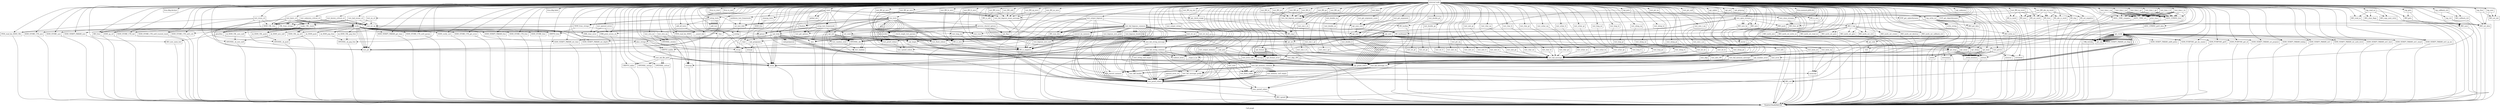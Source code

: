 digraph "Call graph" {
	label="Call graph";

	Node0x55ba6b9b70b0 [shape=record,label="{external node}"];
	Node0x55ba6b9b70b0 -> Node0x55ba6b9b6130;
	Node0x55ba6b9b70b0 -> Node0x55ba6ba031e0;
	Node0x55ba6b9b70b0 -> Node0x55ba6ba03250;
	Node0x55ba6b9b70b0 -> Node0x55ba6b98f140;
	Node0x55ba6b9b70b0 -> Node0x55ba6b98f170;
	Node0x55ba6b9b70b0 -> Node0x55ba6b98f1e0;
	Node0x55ba6b9b70b0 -> Node0x55ba6b98f250;
	Node0x55ba6b9b70b0 -> Node0x55ba6b98f370;
	Node0x55ba6b9b70b0 -> Node0x55ba6b98f2c0;
	Node0x55ba6b9b70b0 -> Node0x55ba6ba03050;
	Node0x55ba6b9b70b0 -> Node0x55ba6ba03170;
	Node0x55ba6b9b70b0 -> Node0x55ba6b98f0d0;
	Node0x55ba6b9b70b0 -> Node0x55ba6b98f480;
	Node0x55ba6b9b70b0 -> Node0x55ba6b98f700;
	Node0x55ba6b9b70b0 -> Node0x55ba6b98f7a0;
	Node0x55ba6b9b70b0 -> Node0x55ba6b98f730;
	Node0x55ba6b9b70b0 -> Node0x55ba6b9b7f70;
	Node0x55ba6b9b70b0 -> Node0x55ba6b9b80c0;
	Node0x55ba6b9b70b0 -> Node0x55ba6b9b8130;
	Node0x55ba6b9b70b0 -> Node0x55ba6b9b81a0;
	Node0x55ba6b9b70b0 -> Node0x55ba6b9b8210;
	Node0x55ba6b9b70b0 -> Node0x55ba6b9b8280;
	Node0x55ba6b9b70b0 -> Node0x55ba6b9b8700;
	Node0x55ba6b9b70b0 -> Node0x55ba6b9b8770;
	Node0x55ba6b9b70b0 -> Node0x55ba6b9b87e0;
	Node0x55ba6b9b70b0 -> Node0x55ba6b9b8850;
	Node0x55ba6b9b70b0 -> Node0x55ba6b9b88c0;
	Node0x55ba6b9b70b0 -> Node0x55ba6b9b8930;
	Node0x55ba6b9b70b0 -> Node0x55ba6b9b8fe0;
	Node0x55ba6b9b70b0 -> Node0x55ba6bc508e0;
	Node0x55ba6b9b70b0 -> Node0x55ba6b9b8a80;
	Node0x55ba6b9b70b0 -> Node0x55ba6b9b8af0;
	Node0x55ba6b9b70b0 -> Node0x55ba6b9b8b60;
	Node0x55ba6b9b70b0 -> Node0x55ba6bc50980;
	Node0x55ba6b9b70b0 -> Node0x55ba6b9b8d30;
	Node0x55ba6b9b70b0 -> Node0x55ba6b9b8c60;
	Node0x55ba6b9b70b0 -> Node0x55ba6b98f5e0;
	Node0x55ba6b9b70b0 -> Node0x55ba6ba030c0;
	Node0x55ba6b9b70b0 -> Node0x55ba6bc51440;
	Node0x55ba6b9b70b0 -> Node0x55ba6ba02e90;
	Node0x55ba6b9b70b0 -> Node0x55ba6bc51470;
	Node0x55ba6b9b70b0 -> Node0x55ba6ba02fb0;
	Node0x55ba6b9b70b0 -> Node0x55ba6bc515b0;
	Node0x55ba6b9b70b0 -> Node0x55ba6bc51620;
	Node0x55ba6b9b70b0 -> Node0x55ba6bc51690;
	Node0x55ba6b9b70b0 -> Node0x55ba6bc516c0;
	Node0x55ba6b9b70b0 -> Node0x55ba6b9fa780;
	Node0x55ba6b9b70b0 -> Node0x55ba6b9faa80;
	Node0x55ba6b9b70b0 -> Node0x55ba6b9faaf0;
	Node0x55ba6b9b70b0 -> Node0x55ba6b9fab90;
	Node0x55ba6b9b70b0 -> Node0x55ba6b9fac30;
	Node0x55ba6b9b70b0 -> Node0x55ba6b9facd0;
	Node0x55ba6b9b70b0 -> Node0x55ba6b9fb4f0;
	Node0x55ba6b9b70b0 -> Node0x55ba6b9fb560;
	Node0x55ba6b9b70b0 -> Node0x55ba6b9fb5d0;
	Node0x55ba6b9b70b0 -> Node0x55ba6b9fb640;
	Node0x55ba6b9b70b0 -> Node0x55ba6b98f3a0;
	Node0x55ba6b9b70b0 -> Node0x55ba6b9fb8b0;
	Node0x55ba6b9b70b0 -> Node0x55ba6b9fb950;
	Node0x55ba6b9b70b0 -> Node0x55ba6b9fb8e0;
	Node0x55ba6b9b70b0 -> Node0x55ba6b9fbba0;
	Node0x55ba6b9b70b0 -> Node0x55ba6b9fbbd0;
	Node0x55ba6b9b70b0 -> Node0x55ba6b9fbc80;
	Node0x55ba6b9b70b0 -> Node0x55ba6b9fbe00;
	Node0x55ba6b9b70b0 -> Node0x55ba6b9fbf00;
	Node0x55ba6b9b70b0 -> Node0x55ba6b9fc240;
	Node0x55ba6b9b70b0 -> Node0x55ba6b9fc350;
	Node0x55ba6b9b70b0 -> Node0x55ba6b9fc460;
	Node0x55ba6b9b70b0 -> Node0x55ba6b9fbfa0;
	Node0x55ba6b9b70b0 -> Node0x55ba6b9fc490;
	Node0x55ba6b9b70b0 -> Node0x55ba6b9fa7b0;
	Node0x55ba6b9b70b0 -> Node0x55ba6b9fb670;
	Node0x55ba6b9b70b0 -> Node0x55ba6b9fad70;
	Node0x55ba6b9b70b0 -> Node0x55ba6b9fa8d0;
	Node0x55ba6b9b70b0 -> Node0x55ba6b9fa640;
	Node0x55ba6b9b70b0 -> Node0x55ba6bc50c20;
	Node0x55ba6b9b70b0 -> Node0x55ba6bc50c50;
	Node0x55ba6b9b70b0 -> Node0x55ba6bc50df0;
	Node0x55ba6b9b70b0 -> Node0x55ba6bc50ed0;
	Node0x55ba6b9b70b0 -> Node0x55ba6bc50f00;
	Node0x55ba6b9b70b0 -> Node0x55ba6bc50f70;
	Node0x55ba6b9b70b0 -> Node0x55ba6bc51070;
	Node0x55ba6b9b70b0 -> Node0x55ba6bc51110;
	Node0x55ba6b9b70b0 -> Node0x55ba6bc51250;
	Node0x55ba6b9b70b0 -> Node0x55ba6b9f2680;
	Node0x55ba6b9b70b0 -> Node0x55ba6b9f27f0;
	Node0x55ba6b9b70b0 -> Node0x55ba6b9f2820;
	Node0x55ba6b9b70b0 -> Node0x55ba6ba032c0;
	Node0x55ba6b9b70b0 -> Node0x55ba6b9f29f0;
	Node0x55ba6b9b70b0 -> Node0x55ba6b9f2a90;
	Node0x55ba6b9b70b0 -> Node0x55ba6b9f2b30;
	Node0x55ba6b9b70b0 -> Node0x55ba6b9f2bd0;
	Node0x55ba6b9b70b0 -> Node0x55ba6b9f2c70;
	Node0x55ba6b9b70b0 -> Node0x55ba6b9f2d10;
	Node0x55ba6b9b70b0 -> Node0x55ba6b9f2db0;
	Node0x55ba6b9b70b0 -> Node0x55ba6b9f2e50;
	Node0x55ba6b9b70b0 -> Node0x55ba6b9f2ef0;
	Node0x55ba6b9b70b0 -> Node0x55ba6b9f2f90;
	Node0x55ba6b9b70b0 -> Node0x55ba6b9f3030;
	Node0x55ba6b9b70b0 -> Node0x55ba6b9f30d0;
	Node0x55ba6b9b70b0 -> Node0x55ba6b9f3170;
	Node0x55ba6b9b70b0 -> Node0x55ba6b9f3210;
	Node0x55ba6b9b70b0 -> Node0x55ba6b9f32b0;
	Node0x55ba6b9b70b0 -> Node0x55ba6b9f3350;
	Node0x55ba6b9b70b0 -> Node0x55ba6b9f33f0;
	Node0x55ba6b9b70b0 -> Node0x55ba6b9f3490;
	Node0x55ba6b9b70b0 -> Node0x55ba6b9f3530;
	Node0x55ba6b9b70b0 -> Node0x55ba6b9f35d0;
	Node0x55ba6b9b70b0 -> Node0x55ba6b9f3670;
	Node0x55ba6b9b70b0 -> Node0x55ba6b9f3710;
	Node0x55ba6b9b70b0 -> Node0x55ba6b9f37b0;
	Node0x55ba6b9b70b0 -> Node0x55ba6b98f8c0;
	Node0x55ba6b9b70b0 -> Node0x55ba6b9f3880;
	Node0x55ba6b9b70b0 -> Node0x55ba6b9f3920;
	Node0x55ba6b9b70b0 -> Node0x55ba6b9f39c0;
	Node0x55ba6b9b70b0 -> Node0x55ba6b9f3a60;
	Node0x55ba6b9b70b0 -> Node0x55ba6b9f3b00;
	Node0x55ba6b9b70b0 -> Node0x55ba6b9f3ba0;
	Node0x55ba6b9b70b0 -> Node0x55ba6b9f3c40;
	Node0x55ba6b9b70b0 -> Node0x55ba6b9f3ce0;
	Node0x55ba6b9b70b0 -> Node0x55ba6b9f3d80;
	Node0x55ba6b9b70b0 -> Node0x55ba6b9f3e20;
	Node0x55ba6b9b70b0 -> Node0x55ba6b9f3ec0;
	Node0x55ba6b9b70b0 -> Node0x55ba6b9f3f60;
	Node0x55ba6b9b70b0 -> Node0x55ba6b9f4000;
	Node0x55ba6b9b70b0 -> Node0x55ba6b9f40a0;
	Node0x55ba6b9b70b0 -> Node0x55ba6b9f4140;
	Node0x55ba6b9b70b0 -> Node0x55ba6b9f41e0;
	Node0x55ba6b9b70b0 -> Node0x55ba6b9f4280;
	Node0x55ba6b9b70b0 -> Node0x55ba6b9f16a0;
	Node0x55ba6b9b70b0 -> Node0x55ba6b9f1740;
	Node0x55ba6b9b70b0 -> Node0x55ba6b9f17e0;
	Node0x55ba6b9b70b0 -> Node0x55ba6b9f1880;
	Node0x55ba6b9b70b0 -> Node0x55ba6b9f1920;
	Node0x55ba6b9b70b0 -> Node0x55ba6b9f19c0;
	Node0x55ba6b9b70b0 -> Node0x55ba6b9f1a60;
	Node0x55ba6b9b70b0 -> Node0x55ba6b9f1b00;
	Node0x55ba6b9b70b0 -> Node0x55ba6b9f1ba0;
	Node0x55ba6b9b70b0 -> Node0x55ba6ba02f00;
	Node0x55ba6b9b70b0 -> Node0x55ba6b9b8050;
	Node0x55ba6b9b70b0 -> Node0x55ba6b9f1ca0;
	Node0x55ba6b9b70b0 -> Node0x55ba6b9f1d40;
	Node0x55ba6b9b70b0 -> Node0x55ba6b9f1f00;
	Node0x55ba6b9b70b0 -> Node0x55ba6b9f1f30;
	Node0x55ba6b9b70b0 -> Node0x55ba6b9f2070;
	Node0x55ba6b9b70b0 -> Node0x55ba6b9f2110;
	Node0x55ba6b9b70b0 -> Node0x55ba6b9f2240;
	Node0x55ba6b9b70b0 -> Node0x55ba6b9f2270;
	Node0x55ba6b9b70b0 -> Node0x55ba6b9f23b0;
	Node0x55ba6b9b70b0 -> Node0x55ba6b9f24c0;
	Node0x55ba6b9b70b0 -> Node0x55ba6b9f24f0;
	Node0x55ba6b9b70b0 -> Node0x55ba6b9f25f0;
	Node0x55ba6b9b70b0 -> Node0x55ba6b9f43e0;
	Node0x55ba6b9b70b0 -> Node0x55ba6b9f4450;
	Node0x55ba6b9b70b0 -> Node0x55ba6b9f45b0;
	Node0x55ba6b9b70b0 -> Node0x55ba6b9f45e0;
	Node0x55ba6b9b70b0 -> Node0x55ba6b9f46a0;
	Node0x55ba6b9b70b0 -> Node0x55ba6b9f4760;
	Node0x55ba6b9b70b0 -> Node0x55ba6b9f4860;
	Node0x55ba6b9b70b0 -> Node0x55ba6b9f49e0;
	Node0x55ba6b9b70b0 -> Node0x55ba6b9f4a10;
	Node0x55ba6b9b70b0 -> Node0x55ba6b9f4a80;
	Node0x55ba6b9b70b0 -> Node0x55ba6b9f4bd0;
	Node0x55ba6b9b70b0 -> Node0x55ba6b9f4c40;
	Node0x55ba6b9b70b0 -> Node0x55ba6b9f4d90;
	Node0x55ba6b9b70b0 -> Node0x55ba6b9f4e00;
	Node0x55ba6b9b70b0 -> Node0x55ba6b9f4f90;
	Node0x55ba6b9b70b0 -> Node0x55ba6b9f5030;
	Node0x55ba6b9b70b0 -> Node0x55ba6b9f50a0;
	Node0x55ba6b9b70b0 -> Node0x55ba6b9f5190;
	Node0x55ba6b9b70b0 -> Node0x55ba6b9f51c0;
	Node0x55ba6b9b70b0 -> Node0x55ba6b9f52c0;
	Node0x55ba6b9b70b0 -> Node0x55ba6b9f5360;
	Node0x55ba6b9b70b0 -> Node0x55ba6b9f52f0;
	Node0x55ba6b9b70b0 -> Node0x55ba6b9f54f0;
	Node0x55ba6b9b70b0 -> Node0x55ba6b9abce0;
	Node0x55ba6b9b70b0 -> Node0x55ba6b9abd50;
	Node0x55ba6b9b70b0 -> Node0x55ba6b9abd80;
	Node0x55ba6b9b70b0 -> Node0x55ba6b9abe30;
	Node0x55ba6b9b70b0 -> Node0x55ba6b9ac040;
	Node0x55ba6b9b70b0 -> Node0x55ba6b9ac0b0;
	Node0x55ba6b9b70b0 -> Node0x55ba6b9ac0e0;
	Node0x55ba6b9b70b0 -> Node0x55ba6b9ac310;
	Node0x55ba6b9b70b0 -> Node0x55ba6b9ac3e0;
	Node0x55ba6b9b70b0 -> Node0x55ba6b9ac4e0;
	Node0x55ba6b9b70b0 -> Node0x55ba6b9ac510;
	Node0x55ba6b9b70b0 -> Node0x55ba6b9ac690;
	Node0x55ba6b9b70b0 -> Node0x55ba6b9ac810;
	Node0x55ba6b9b70b0 -> Node0x55ba6b9ac990;
	Node0x55ba6b9b70b0 -> Node0x55ba6b9acb10;
	Node0x55ba6b9b70b0 -> Node0x55ba6b9acd00;
	Node0x55ba6b9b70b0 -> Node0x55ba6b9acd70;
	Node0x55ba6b9b70b0 -> Node0x55ba6b9fa6b0;
	Node0x55ba6b9b70b0 -> Node0x55ba6b9fb0d0;
	Node0x55ba6b9b70b0 -> Node0x55ba6b9acda0;
	Node0x55ba6b9b70b0 -> Node0x55ba6b9acf70;
	Node0x55ba6b9b70b0 -> Node0x55ba6b9acfe0;
	Node0x55ba6b9b70b0 -> Node0x55ba6b9ad530;
	Node0x55ba6b9b70b0 -> Node0x55ba6b9ad5d0;
	Node0x55ba6b9b70b0 -> Node0x55ba6b9ad640;
	Node0x55ba6b9b70b0 -> Node0x55ba6b9ad730;
	Node0x55ba6b9b70b0 -> Node0x55ba6b9fb300;
	Node0x55ba6b9b70b0 -> Node0x55ba6b9ad760;
	Node0x55ba6b9b70b0 -> Node0x55ba6b9ad820;
	Node0x55ba6b9b70b0 -> Node0x55ba6b9ada10;
	Node0x55ba6b9b70b0 -> Node0x55ba6b9adac0;
	Node0x55ba6b9b70b0 -> Node0x55ba6b9adaf0;
	Node0x55ba6b9b70b0 -> Node0x55ba6b9add70;
	Node0x55ba6b9b70b0 -> Node0x55ba6b9adda0;
	Node0x55ba6b9b70b0 -> Node0x55ba6b9adf90;
	Node0x55ba6b9b70b0 -> Node0x55ba6b9adfc0;
	Node0x55ba6b9b70b0 -> Node0x55ba6b9ae1b0;
	Node0x55ba6b9b70b0 -> Node0x55ba6b9fb290;
	Node0x55ba6b9b70b0 -> Node0x55ba6b9ae1e0;
	Node0x55ba6b9b70b0 -> Node0x55ba6b9ae3a0;
	Node0x55ba6b9b70b0 -> Node0x55ba6b9ae410;
	Node0x55ba6b9b70b0 -> Node0x55ba6b9ae480;
	Node0x55ba6b9b70b0 -> Node0x55ba6b9ae4f0;
	Node0x55ba6b9b70b0 -> Node0x55ba6b9ae560;
	Node0x55ba6b9b70b0 -> Node0x55ba6b9ae9e0;
	Node0x55ba6b9b70b0 -> Node0x55ba6b9aea50;
	Node0x55ba6b9b70b0 -> Node0x55ba6b9aeac0;
	Node0x55ba6b9b70b0 -> Node0x55ba6b9af340;
	Node0x55ba6b9b70b0 -> Node0x55ba6b9af3b0;
	Node0x55ba6b9b70b0 -> Node0x55ba6b9af420;
	Node0x55ba6b9b70b0 -> Node0x55ba6b9fb170;
	Node0x55ba6b9b70b0 -> Node0x55ba6b9af700;
	Node0x55ba6b9b70b0 -> Node0x55ba6b9af690;
	Node0x55ba6b9b70b0 -> Node0x55ba6b9af7e0;
	Node0x55ba6b9b70b0 -> Node0x55ba6b9fb220;
	Node0x55ba6b9b70b0 -> Node0x55ba6b9af8b0;
	Node0x55ba6b9b70b0 -> Node0x55ba6b9fc3c0;
	Node0x55ba6b9b70b0 -> Node0x55ba6b9fc2b0;
	Node0x55ba6b9b70b0 -> Node0x55ba6b9fb100;
	Node0x55ba6b9b70b0 -> Node0x55ba6b9fbf70;
	Node0x55ba6b9b70b0 -> Node0x55ba6b9af910;
	Node0x55ba6b9b70b0 -> Node0x55ba6b9afaa0;
	Node0x55ba6b9b70b0 -> Node0x55ba6b9afb10;
	Node0x55ba6b9b70b0 -> Node0x55ba6b9fc1d0;
	Node0x55ba6b9b70b0 -> Node0x55ba6b9afc10;
	Node0x55ba6b9b70b0 -> Node0x55ba6b9fb3a0;
	Node0x55ba6b9b70b0 -> Node0x55ba6b9afcb0;
	Node0x55ba6b9b70b0 -> Node0x55ba6bc50af0;
	Node0x55ba6b9b70b0 -> Node0x55ba6b9fa860;
	Node0x55ba6b9b70b0 -> Node0x55ba6b9afdb0;
	Node0x55ba6b9b70b0 -> Node0x55ba6b9fb410;
	Node0x55ba6b9b70b0 -> Node0x55ba6b9afeb0;
	Node0x55ba6b9b70b0 -> Node0x55ba6b9f1d70;
	Node0x55ba6b9b70b0 -> Node0x55ba6b9b0250;
	Node0x55ba6b9b70b0 -> Node0x55ba6b9b0750;
	Node0x55ba6b9b70b0 -> Node0x55ba6b9f4320;
	Node0x55ba6b9b70b0 -> Node0x55ba6b9b08e0;
	Node0x55ba6b9b70b0 -> Node0x55ba6b9b0a50;
	Node0x55ba6b9b70b0 -> Node0x55ba6b9f44f0;
	Node0x55ba6b9b70b0 -> Node0x55ba6ba14450;
	Node0x55ba6b9b70b0 -> Node0x55ba6ba144c0;
	Node0x55ba6b9b70b0 -> Node0x55ba6b9f2450;
	Node0x55ba6b9b70b0 -> Node0x55ba6b9a9c40;
	Node0x55ba6b9b70b0 -> Node0x55ba6b9fc010;
	Node0x55ba6b9b70b0 -> Node0x55ba6b9af9f0;
	Node0x55ba6b9b70b0 -> Node0x55ba6b9a9ff0;
	Node0x55ba6b9b70b0 -> Node0x55ba6b9aa670;
	Node0x55ba6b9b70b0 -> Node0x55ba6b9aa090;
	Node0x55ba6b9b70b0 -> Node0x55ba6b9aa8d0;
	Node0x55ba6b9b70b0 -> Node0x55ba6b9aa020;
	Node0x55ba6b9b70b0 -> Node0x55ba6b9aaac0;
	Node0x55ba6b9b70b0 -> Node0x55ba6b9aa190;
	Node0x55ba6b9b70b0 -> Node0x55ba6b9aab60;
	Node0x55ba6b9b70b0 -> Node0x55ba6b9aa200;
	Node0x55ba6b9b70b0 -> Node0x55ba6b9aacc0;
	Node0x55ba6b9b70b0 -> Node0x55ba6b9aa270;
	Node0x55ba6b9b70b0 -> Node0x55ba6b9aae40;
	Node0x55ba6b9b70b0 -> Node0x55ba6b9aa2e0;
	Node0x55ba6b9b70b0 -> Node0x55ba6b9aaf50;
	Node0x55ba6b9b70b0 -> Node0x55ba6b9aa350;
	Node0x55ba6b9b70b0 -> Node0x55ba6b9ab040;
	Node0x55ba6b9b70b0 -> Node0x55ba6b9aa3c0;
	Node0x55ba6b9b70b0 -> Node0x55ba6b9aa6e0;
	Node0x55ba6b9b70b0 -> Node0x55ba6b9ab0e0;
	Node0x55ba6b9b70b0 -> Node0x55ba6b9aa710;
	Node0x55ba6b9b70b0 -> Node0x55ba6b9aaee0;
	Node0x55ba6b9b70b0 -> Node0x55ba6b9aac00;
	Node0x55ba6b9b70b0 -> Node0x55ba6b9aa970;
	Node0x55ba6b9b70b0 -> Node0x55ba6b9aa900;
	Node0x55ba6b9b70b0 -> Node0x55ba6b9aaa20;
	Node0x55ba6b9b70b0 -> Node0x55ba6b9aa780;
	Node0x55ba6b9b70b0 -> Node0x55ba6b9ab350;
	Node0x55ba6ba02e60 [shape=record,label="{X509_from_strings}"];
	Node0x55ba6ba02e60 -> Node0x55ba6ba03020;
	Node0x55ba6ba02e60 -> Node0x55ba6ba030c0;
	Node0x55ba6ba02e60 -> Node0x55ba6ba03050;
	Node0x55ba6ba02e60 -> Node0x55ba6ba03170;
	Node0x55ba6b9b6130 [shape=record,label="{setup_tests}"];
	Node0x55ba6b9b6130 -> Node0x55ba6ba02e60;
	Node0x55ba6b9b6130 -> Node0x55ba6ba02f00;
	Node0x55ba6b9b6130 -> Node0x55ba6ba02e60;
	Node0x55ba6b9b6130 -> Node0x55ba6ba02f00;
	Node0x55ba6b9b6130 -> Node0x55ba6ba02e90;
	Node0x55ba6b9b6130 -> Node0x55ba6ba02e90;
	Node0x55ba6b9b6130 -> Node0x55ba6ba02e90;
	Node0x55ba6b9b6130 -> Node0x55ba6ba02e90;
	Node0x55ba6b9b6130 -> Node0x55ba6ba02fb0;
	Node0x55ba6b9b6130 -> Node0x55ba6ba02e90;
	Node0x55ba6ba031e0 [shape=record,label="{test_no_crl}"];
	Node0x55ba6ba031e0 -> Node0x55ba6ba02df0;
	Node0x55ba6ba031e0 -> Node0x55ba6ba032c0;
	Node0x55ba6ba03250 [shape=record,label="{test_basic_crl}"];
	Node0x55ba6ba03250 -> Node0x55ba6ba03370;
	Node0x55ba6ba03250 -> Node0x55ba6ba03370;
	Node0x55ba6ba03250 -> Node0x55ba6ba02f00;
	Node0x55ba6ba03250 -> Node0x55ba6ba02f00;
	Node0x55ba6ba03250 -> Node0x55ba6b98ef90;
	Node0x55ba6ba03250 -> Node0x55ba6ba02df0;
	Node0x55ba6ba03250 -> Node0x55ba6ba032c0;
	Node0x55ba6ba03250 -> Node0x55ba6b98ef90;
	Node0x55ba6ba03250 -> Node0x55ba6ba02df0;
	Node0x55ba6ba03250 -> Node0x55ba6ba032c0;
	Node0x55ba6ba03250 -> Node0x55ba6b98f0d0;
	Node0x55ba6ba03250 -> Node0x55ba6b98f0d0;
	Node0x55ba6b98ef90 [shape=record,label="{make_CRL_stack}"];
	Node0x55ba6b98ef90 -> Node0x55ba6b98f5b0;
	Node0x55ba6b98ef90 -> Node0x55ba6b98f650;
	Node0x55ba6b98ef90 -> Node0x55ba6b98f5e0;
	Node0x55ba6b98ef90 -> Node0x55ba6b98f650;
	Node0x55ba6b98ef90 -> Node0x55ba6b98f5e0;
	Node0x55ba6ba02df0 [shape=record,label="{verify}"];
	Node0x55ba6ba02df0 -> Node0x55ba6b98f700;
	Node0x55ba6ba02df0 -> Node0x55ba6b98f7a0;
	Node0x55ba6ba02df0 -> Node0x55ba6b98f730;
	Node0x55ba6ba02df0 -> Node0x55ba6b98f850;
	Node0x55ba6ba02df0 -> Node0x55ba6ba02f00;
	Node0x55ba6ba02df0 -> Node0x55ba6ba02f00;
	Node0x55ba6ba02df0 -> Node0x55ba6ba02f00;
	Node0x55ba6ba02df0 -> Node0x55ba6ba02f00;
	Node0x55ba6ba02df0 -> Node0x55ba6b9b7f70;
	Node0x55ba6ba02df0 -> Node0x55ba6b9b7fe0;
	Node0x55ba6ba02df0 -> Node0x55ba6b9b8050;
	Node0x55ba6ba02df0 -> Node0x55ba6b9b80c0;
	Node0x55ba6ba02df0 -> Node0x55ba6b9b8050;
	Node0x55ba6ba02df0 -> Node0x55ba6b9b8130;
	Node0x55ba6ba02df0 -> Node0x55ba6b9b81a0;
	Node0x55ba6ba02df0 -> Node0x55ba6b9b8210;
	Node0x55ba6ba02df0 -> Node0x55ba6b9b8280;
	Node0x55ba6ba02df0 -> Node0x55ba6b98f8c0;
	Node0x55ba6ba02df0 -> Node0x55ba6b9b8700;
	Node0x55ba6ba02df0 -> Node0x55ba6b9b8770;
	Node0x55ba6ba02df0 -> Node0x55ba6b9b87e0;
	Node0x55ba6ba02df0 -> Node0x55ba6b9b8850;
	Node0x55ba6ba02df0 -> Node0x55ba6b9b88c0;
	Node0x55ba6ba02df0 -> Node0x55ba6b9b8930;
	Node0x55ba6ba02df0 -> Node0x55ba6b9b89a0;
	Node0x55ba6ba02df0 -> Node0x55ba6b9b8a10;
	Node0x55ba6ba02df0 -> Node0x55ba6b9b8a80;
	Node0x55ba6ba02df0 -> Node0x55ba6b9b8af0;
	Node0x55ba6ba02df0 -> Node0x55ba6b9b8b60;
	Node0x55ba6b98f700 [shape=record,label="{X509_STORE_CTX_new}"];
	Node0x55ba6b98f700 -> Node0x55ba6b9b6100;
	Node0x55ba6b98f7a0 [shape=record,label="{X509_STORE_new}"];
	Node0x55ba6b98f7a0 -> Node0x55ba6b9b6100;
	Node0x55ba6b98f730 [shape=record,label="{X509_VERIFY_PARAM_new}"];
	Node0x55ba6b98f730 -> Node0x55ba6b9b6100;
	Node0x55ba6b98f850 [shape=record,label="{sk_X509_new_null}"];
	Node0x55ba6b98f850 -> Node0x55ba6b9b8c60;
	Node0x55ba6b9b7f70 [shape=record,label="{X509_up_ref}"];
	Node0x55ba6b9b7f70 -> Node0x55ba6b9b6100;
	Node0x55ba6b9b7fe0 [shape=record,label="{sk_X509_push}"];
	Node0x55ba6b9b7fe0 -> Node0x55ba6b9b8d30;
	Node0x55ba6b9b80c0 [shape=record,label="{X509_STORE_CTX_init}"];
	Node0x55ba6b9b80c0 -> Node0x55ba6b9b6100;
	Node0x55ba6b9b8130 [shape=record,label="{X509_STORE_CTX_set0_trusted_stack}"];
	Node0x55ba6b9b8130 -> Node0x55ba6b9b6100;
	Node0x55ba6b9b81a0 [shape=record,label="{X509_STORE_CTX_set0_crls}"];
	Node0x55ba6b9b81a0 -> Node0x55ba6b9b6100;
	Node0x55ba6b9b8210 [shape=record,label="{X509_VERIFY_PARAM_set_time}"];
	Node0x55ba6b9b8210 -> Node0x55ba6b9b6100;
	Node0x55ba6b9b8280 [shape=record,label="{X509_VERIFY_PARAM_get_time}"];
	Node0x55ba6b9b8280 -> Node0x55ba6b9b6100;
	Node0x55ba6b9b8700 [shape=record,label="{X509_VERIFY_PARAM_set_depth}"];
	Node0x55ba6b9b8700 -> Node0x55ba6b9b6100;
	Node0x55ba6b9b8770 [shape=record,label="{X509_VERIFY_PARAM_set_flags}"];
	Node0x55ba6b9b8770 -> Node0x55ba6b9b6100;
	Node0x55ba6b9b87e0 [shape=record,label="{X509_STORE_CTX_set0_param}"];
	Node0x55ba6b9b87e0 -> Node0x55ba6b9b6100;
	Node0x55ba6b9b8850 [shape=record,label="{ERR_clear_error}"];
	Node0x55ba6b9b8850 -> Node0x55ba6b9b6100;
	Node0x55ba6b9b88c0 [shape=record,label="{X509_verify_cert}"];
	Node0x55ba6b9b88c0 -> Node0x55ba6b9b6100;
	Node0x55ba6b9b8930 [shape=record,label="{X509_STORE_CTX_get_error}"];
	Node0x55ba6b9b8930 -> Node0x55ba6b9b6100;
	Node0x55ba6b9b8fe0 [shape=record,label="{llvm.dbg.label}"];
	Node0x55ba6bc508e0 [shape=record,label="{X509_free}"];
	Node0x55ba6bc508e0 -> Node0x55ba6b9b6100;
	Node0x55ba6b9b89a0 [shape=record,label="{sk_X509_pop_free}"];
	Node0x55ba6b9b89a0 -> Node0x55ba6bc50980;
	Node0x55ba6b9b8a10 [shape=record,label="{sk_X509_CRL_pop_free}"];
	Node0x55ba6b9b8a10 -> Node0x55ba6bc50980;
	Node0x55ba6b9b8a80 [shape=record,label="{X509_VERIFY_PARAM_free}"];
	Node0x55ba6b9b8a80 -> Node0x55ba6b9b6100;
	Node0x55ba6b9b8af0 [shape=record,label="{X509_STORE_CTX_free}"];
	Node0x55ba6b9b8af0 -> Node0x55ba6b9b6100;
	Node0x55ba6b9f3f60 [shape=record,label="{test_size_t_eq}"];
	Node0x55ba6b9f3f60 -> Node0x55ba6b9f2890;
	Node0x55ba6b9f4000 [shape=record,label="{test_size_t_ne}"];
	Node0x55ba6b9f4000 -> Node0x55ba6b9f2890;
	Node0x55ba6b9f40a0 [shape=record,label="{test_size_t_lt}"];
	Node0x55ba6b9f40a0 -> Node0x55ba6b9f2890;
	Node0x55ba6b9f4140 [shape=record,label="{test_size_t_le}"];
	Node0x55ba6b9f4140 -> Node0x55ba6b9f2890;
	Node0x55ba6b9f1a60 [shape=record,label="{test_ptr_eq}"];
	Node0x55ba6b9f1a60 -> Node0x55ba6b9f2890;
	Node0x55ba6b9f1b00 [shape=record,label="{test_ptr_ne}"];
	Node0x55ba6b9f1b00 -> Node0x55ba6b9f2890;
	Node0x55ba6b9f1ba0 [shape=record,label="{test_ptr_null}"];
	Node0x55ba6b9f1ba0 -> Node0x55ba6b9f2890;
	Node0x55ba6ba02f00 [shape=record,label="{test_ptr}"];
	Node0x55ba6ba02f00 -> Node0x55ba6b9f2890;
	Node0x55ba6b9b8050 [shape=record,label="{test_true}"];
	Node0x55ba6b9b8050 -> Node0x55ba6b9f2890;
	Node0x55ba6b9f1ca0 [shape=record,label="{test_false}"];
	Node0x55ba6b9f1ca0 -> Node0x55ba6b9f2890;
	Node0x55ba6b9f1d40 [shape=record,label="{test_str_eq}"];
	Node0x55ba6b9f1d40 -> Node0x55ba6b9fb640;
	Node0x55ba6b9f1d40 -> Node0x55ba6b9fb8b0;
	Node0x55ba6b9f1d40 -> Node0x55ba6b9fb8b0;
	Node0x55ba6b9f1d40 -> Node0x55ba6b9f1d70;
	Node0x55ba6b9f1f00 [shape=record,label="{test_str_ne}"];
	Node0x55ba6b9f1f00 -> Node0x55ba6b9fb640;
	Node0x55ba6b9f1f00 -> Node0x55ba6b9fb8b0;
	Node0x55ba6b9f1f00 -> Node0x55ba6b9fb8b0;
	Node0x55ba6b9f1f00 -> Node0x55ba6b9f1d70;
	Node0x55ba6b9f1f30 [shape=record,label="{test_strn_eq}"];
	Node0x55ba6b9f1f30 -> Node0x55ba6b9f2070;
	Node0x55ba6b9f1f30 -> Node0x55ba6b9f2110;
	Node0x55ba6b9f1f30 -> Node0x55ba6b9f2110;
	Node0x55ba6b9f1f30 -> Node0x55ba6b9f1d70;
	Node0x55ba6b9f2070 [shape=record,label="{strncmp}"];
	Node0x55ba6b9f2070 -> Node0x55ba6b9b6100;
	Node0x55ba6b9f2110 [shape=record,label="{OPENSSL_strnlen}"];
	Node0x55ba6b9f2110 -> Node0x55ba6b9b6100;
	Node0x55ba6b9f2240 [shape=record,label="{test_strn_ne}"];
	Node0x55ba6b9f2240 -> Node0x55ba6b9f2070;
	Node0x55ba6b9f2240 -> Node0x55ba6b9f2110;
	Node0x55ba6b9f2240 -> Node0x55ba6b9f2110;
	Node0x55ba6b9f2240 -> Node0x55ba6b9f1d70;
	Node0x55ba6b9f2270 [shape=record,label="{test_mem_eq}"];
	Node0x55ba6b9f2270 -> Node0x55ba6b9f23b0;
	Node0x55ba6b9f2270 -> Node0x55ba6b9f2450;
	Node0x55ba6b98f140 [shape=record,label="{test_bad_issuer_crl}"];
	Node0x55ba6b98f140 -> Node0x55ba6ba03370;
	Node0x55ba6b98f140 -> Node0x55ba6ba02f00;
	Node0x55ba6b98f140 -> Node0x55ba6b98ef90;
	Node0x55ba6b98f140 -> Node0x55ba6ba02df0;
	Node0x55ba6b98f140 -> Node0x55ba6ba032c0;
	Node0x55ba6b98f140 -> Node0x55ba6b98f0d0;
	Node0x55ba6b98f170 [shape=record,label="{test_known_critical_crl}"];
	Node0x55ba6b98f170 -> Node0x55ba6ba03370;
	Node0x55ba6b98f170 -> Node0x55ba6ba02f00;
	Node0x55ba6b98f170 -> Node0x55ba6b98ef90;
	Node0x55ba6b98f170 -> Node0x55ba6ba02df0;
	Node0x55ba6b98f170 -> Node0x55ba6ba032c0;
	Node0x55ba6b98f170 -> Node0x55ba6b98f0d0;
	Node0x55ba6b98f1e0 [shape=record,label="{test_unknown_critical_crl}"];
	Node0x55ba6b98f1e0 -> Node0x55ba6ba03370;
	Node0x55ba6b98f1e0 -> Node0x55ba6ba02f00;
	Node0x55ba6b98f1e0 -> Node0x55ba6b98ef90;
	Node0x55ba6b98f1e0 -> Node0x55ba6ba02df0;
	Node0x55ba6b98f1e0 -> Node0x55ba6ba032c0;
	Node0x55ba6b98f1e0 -> Node0x55ba6b98f0d0;
	Node0x55ba6b98f250 [shape=record,label="{test_reuse_crl}"];
	Node0x55ba6b98f250 -> Node0x55ba6ba03370;
	Node0x55ba6b98f250 -> Node0x55ba6ba03020;
	Node0x55ba6b98f250 -> Node0x55ba6b98f2c0;
	Node0x55ba6b98f250 -> Node0x55ba6ba03050;
	Node0x55ba6b98f250 -> Node0x55ba6ba03170;
	Node0x55ba6b98f250 -> Node0x55ba6b98f0d0;
	Node0x55ba6b98f370 [shape=record,label="{llvm.dbg.declare}"];
	Node0x55ba6ba03370 [shape=record,label="{CRL_from_strings}"];
	Node0x55ba6ba03370 -> Node0x55ba6ba03020;
	Node0x55ba6ba03370 -> Node0x55ba6b98f2c0;
	Node0x55ba6ba03370 -> Node0x55ba6ba03050;
	Node0x55ba6ba03370 -> Node0x55ba6ba03170;
	Node0x55ba6b98f650 [shape=record,label="{sk_X509_CRL_push}"];
	Node0x55ba6b98f650 -> Node0x55ba6b9b8d30;
	Node0x55ba6ba03020 [shape=record,label="{glue2bio}"];
	Node0x55ba6ba03020 -> Node0x55ba6b98f3a0;
	Node0x55ba6ba03020 -> Node0x55ba6b98f480;
	Node0x55ba6b98f2c0 [shape=record,label="{PEM_read_bio_X509_CRL}"];
	Node0x55ba6b98f2c0 -> Node0x55ba6b9b6100;
	Node0x55ba6ba03050 [shape=record,label="{CRYPTO_free}"];
	Node0x55ba6ba03050 -> Node0x55ba6b9b6100;
	Node0x55ba6ba03170 [shape=record,label="{BIO_free}"];
	Node0x55ba6ba03170 -> Node0x55ba6b9b6100;
	Node0x55ba6b98f0d0 [shape=record,label="{X509_CRL_free}"];
	Node0x55ba6b98f0d0 -> Node0x55ba6b9b6100;
	Node0x55ba6b98f480 [shape=record,label="{BIO_new_mem_buf}"];
	Node0x55ba6b98f480 -> Node0x55ba6b9b6100;
	Node0x55ba6b9f3530 [shape=record,label="{test_uchar_ne}"];
	Node0x55ba6b9f3530 -> Node0x55ba6b9f2890;
	Node0x55ba6b9f35d0 [shape=record,label="{test_uchar_lt}"];
	Node0x55ba6b9f35d0 -> Node0x55ba6b9f2890;
	Node0x55ba6b9f3670 [shape=record,label="{test_uchar_le}"];
	Node0x55ba6b9f3670 -> Node0x55ba6b9f2890;
	Node0x55ba6b9f3710 [shape=record,label="{test_uchar_gt}"];
	Node0x55ba6b9f3710 -> Node0x55ba6b9f2890;
	Node0x55ba6b9f37b0 [shape=record,label="{test_uchar_ge}"];
	Node0x55ba6b9f37b0 -> Node0x55ba6b9f2890;
	Node0x55ba6b98f8c0 [shape=record,label="{test_long_eq}"];
	Node0x55ba6b98f8c0 -> Node0x55ba6b9f2890;
	Node0x55ba6b9f3880 [shape=record,label="{test_long_ne}"];
	Node0x55ba6b9f3880 -> Node0x55ba6b9f2890;
	Node0x55ba6b9f3920 [shape=record,label="{test_long_lt}"];
	Node0x55ba6b9f3920 -> Node0x55ba6b9f2890;
	Node0x55ba6b9f39c0 [shape=record,label="{test_long_le}"];
	Node0x55ba6b9f39c0 -> Node0x55ba6b9f2890;
	Node0x55ba6b9f3a60 [shape=record,label="{test_long_gt}"];
	Node0x55ba6b9f3a60 -> Node0x55ba6b9f2890;
	Node0x55ba6b9f3b00 [shape=record,label="{test_long_ge}"];
	Node0x55ba6b9f3b00 -> Node0x55ba6b9f2890;
	Node0x55ba6b9f3ba0 [shape=record,label="{test_ulong_eq}"];
	Node0x55ba6b9f3ba0 -> Node0x55ba6b9f2890;
	Node0x55ba6b9f3c40 [shape=record,label="{test_ulong_ne}"];
	Node0x55ba6b9f3c40 -> Node0x55ba6b9f2890;
	Node0x55ba6b9f3ce0 [shape=record,label="{test_ulong_lt}"];
	Node0x55ba6b9f3ce0 -> Node0x55ba6b9f2890;
	Node0x55ba6b9f3d80 [shape=record,label="{test_ulong_le}"];
	Node0x55ba6b9f3d80 -> Node0x55ba6b9f2890;
	Node0x55ba6b9f3e20 [shape=record,label="{test_ulong_gt}"];
	Node0x55ba6b9f3e20 -> Node0x55ba6b9f2890;
	Node0x55ba6b9f3ec0 [shape=record,label="{test_ulong_ge}"];
	Node0x55ba6b9f3ec0 -> Node0x55ba6b9f2890;
	Node0x55ba6b9b8b60 [shape=record,label="{X509_STORE_free}"];
	Node0x55ba6b9b8b60 -> Node0x55ba6b9b6100;
	Node0x55ba6bc50980 [shape=record,label="{OPENSSL_sk_pop_free}"];
	Node0x55ba6bc50980 -> Node0x55ba6b9b6100;
	Node0x55ba6b9b8d30 [shape=record,label="{OPENSSL_sk_push}"];
	Node0x55ba6b9b8d30 -> Node0x55ba6b9b6100;
	Node0x55ba6b9b8c60 [shape=record,label="{OPENSSL_sk_new_null}"];
	Node0x55ba6b9b8c60 -> Node0x55ba6b9b6100;
	Node0x55ba6b98f5b0 [shape=record,label="{sk_X509_CRL_new_null}"];
	Node0x55ba6b98f5b0 -> Node0x55ba6b9b8c60;
	Node0x55ba6b98f5e0 [shape=record,label="{X509_CRL_up_ref}"];
	Node0x55ba6b98f5e0 -> Node0x55ba6b9b6100;
	Node0x55ba6b9f41e0 [shape=record,label="{test_size_t_gt}"];
	Node0x55ba6b9f41e0 -> Node0x55ba6b9f2890;
	Node0x55ba6b9f4280 [shape=record,label="{test_size_t_ge}"];
	Node0x55ba6b9f4280 -> Node0x55ba6b9f2890;
	Node0x55ba6b9f16a0 [shape=record,label="{test_double_eq}"];
	Node0x55ba6b9f16a0 -> Node0x55ba6b9f2890;
	Node0x55ba6b9f1740 [shape=record,label="{test_double_ne}"];
	Node0x55ba6b9f1740 -> Node0x55ba6b9f2890;
	Node0x55ba6b9f17e0 [shape=record,label="{test_double_lt}"];
	Node0x55ba6b9f17e0 -> Node0x55ba6b9f2890;
	Node0x55ba6b9f1880 [shape=record,label="{test_double_le}"];
	Node0x55ba6b9f1880 -> Node0x55ba6b9f2890;
	Node0x55ba6b9f1920 [shape=record,label="{test_double_gt}"];
	Node0x55ba6b9f1920 -> Node0x55ba6b9f2890;
	Node0x55ba6b9f19c0 [shape=record,label="{test_double_ge}"];
	Node0x55ba6b9f19c0 -> Node0x55ba6b9f2890;
	Node0x55ba6ba030c0 [shape=record,label="{PEM_read_bio_X509}"];
	Node0x55ba6ba030c0 -> Node0x55ba6b9b6100;
	Node0x55ba6bc51440 [shape=record,label="{cleanup_tests}"];
	Node0x55ba6bc51440 -> Node0x55ba6bc508e0;
	Node0x55ba6bc51440 -> Node0x55ba6bc508e0;
	Node0x55ba6ba02e90 [shape=record,label="{add_test}"];
	Node0x55ba6ba02e90 -> Node0x55ba6bc51470;
	Node0x55ba6bc51470 [shape=record,label="{__assert_fail}"];
	Node0x55ba6bc51470 -> Node0x55ba6b9b6100;
	Node0x55ba6ba02fb0 [shape=record,label="{add_all_tests}"];
	Node0x55ba6ba02fb0 -> Node0x55ba6bc51470;
	Node0x55ba6bc515b0 [shape=record,label="{subtest_level}"];
	Node0x55ba6bc51620 [shape=record,label="{setup_test_framework}"];
	Node0x55ba6bc51620 -> Node0x55ba6bc51690;
	Node0x55ba6bc51620 -> Node0x55ba6bc51690;
	Node0x55ba6bc51620 -> Node0x55ba6bc516c0;
	Node0x55ba6bc51620 -> Node0x55ba6bc516c0;
	Node0x55ba6bc51620 -> Node0x55ba6b9fa5d0;
	Node0x55ba6bc51620 -> Node0x55ba6b9fa640;
	Node0x55ba6bc51620 -> Node0x55ba6b9fa6b0;
	Node0x55ba6bc51690 [shape=record,label="{getenv}"];
	Node0x55ba6bc51690 -> Node0x55ba6b9b6100;
	Node0x55ba6bc516c0 [shape=record,label="{atoi}"];
	Node0x55ba6bc516c0 -> Node0x55ba6b9b6100;
	Node0x55ba6b9fa5d0 [shape=record,label="{set_seed}"];
	Node0x55ba6b9fa5d0 -> Node0x55ba6b9fa780;
	Node0x55ba6b9fa5d0 -> Node0x55ba6bc515b0;
	Node0x55ba6b9fa5d0 -> Node0x55ba6b9fa7b0;
	Node0x55ba6b9fa5d0 -> Node0x55ba6b9fa860;
	Node0x55ba6b9fa5d0 -> Node0x55ba6b9fa8d0;
	Node0x55ba6b9fa780 [shape=record,label="{time}"];
	Node0x55ba6b9fa780 -> Node0x55ba6b9b6100;
	Node0x55ba6b9faa80 [shape=record,label="{pulldown_test_framework}"];
	Node0x55ba6b9faa80 -> Node0x55ba6b9faaf0;
	Node0x55ba6b9faaf0 [shape=record,label="{set_test_title}"];
	Node0x55ba6b9faaf0 -> Node0x55ba6b9fab90;
	Node0x55ba6b9faaf0 -> Node0x55ba6b9fac30;
	Node0x55ba6b9fab90 [shape=record,label="{free}"];
	Node0x55ba6b9fab90 -> Node0x55ba6b9b6100;
	Node0x55ba6b9fac30 [shape=record,label="{strdup}"];
	Node0x55ba6b9fac30 -> Node0x55ba6b9b6100;
	Node0x55ba6b9facd0 [shape=record,label="{run_tests}"];
	Node0x55ba6b9facd0 -> Node0x55ba6b9fad40;
	Node0x55ba6b9facd0 -> Node0x55ba6b9fa7b0;
	Node0x55ba6b9facd0 -> Node0x55ba6b9fa7b0;
	Node0x55ba6b9facd0 -> Node0x55ba6b9fa7b0;
	Node0x55ba6b9facd0 -> Node0x55ba6b9fa860;
	Node0x55ba6b9facd0 -> Node0x55ba6b9fad70;
	Node0x55ba6b9facd0 -> Node0x55ba6b9fa7b0;
	Node0x55ba6b9facd0 -> Node0x55ba6b9fa7b0;
	Node0x55ba6b9facd0 -> Node0x55ba6b9fa860;
	Node0x55ba6b9facd0 -> Node0x55ba6b9faaf0;
	Node0x55ba6b9facd0 -> Node0x55ba6b9b6100;
	Node0x55ba6b9facd0 -> Node0x55ba6b9faf80;
	Node0x55ba6b9facd0 -> Node0x55ba6b9faff0;
	Node0x55ba6b9facd0 -> Node0x55ba6b9fa7b0;
	Node0x55ba6b9facd0 -> Node0x55ba6b9fa7b0;
	Node0x55ba6b9facd0 -> Node0x55ba6b9fa860;
	Node0x55ba6b9facd0 -> Node0x55ba6b9fad70;
	Node0x55ba6b9facd0 -> Node0x55ba6b9fb060;
	Node0x55ba6b9facd0 -> Node0x55ba6b9faaf0;
	Node0x55ba6b9facd0 -> Node0x55ba6b9b6100;
	Node0x55ba6b9facd0 -> Node0x55ba6b9faff0;
	Node0x55ba6b9facd0 -> Node0x55ba6b9faf80;
	Node0x55ba6b9facd0 -> Node0x55ba6b9faf80;
	Node0x55ba6b9facd0 -> Node0x55ba6b9faf80;
	Node0x55ba6b9fad40 [shape=record,label="{process_shared_options}"];
	Node0x55ba6b9fad40 -> Node0x55ba6b9fb0d0;
	Node0x55ba6b9fad40 -> Node0x55ba6b9fb170;
	Node0x55ba6b9fad40 -> Node0x55ba6b9fa640;
	Node0x55ba6b9fad40 -> Node0x55ba6b9fb100;
	Node0x55ba6b9fad40 -> Node0x55ba6b9fb220;
	Node0x55ba6b9fad40 -> Node0x55ba6b9fb290;
	Node0x55ba6b9fad40 -> Node0x55ba6b9fb220;
	Node0x55ba6b9fad40 -> Node0x55ba6b9fb290;
	Node0x55ba6b9fad40 -> Node0x55ba6b9fb300;
	Node0x55ba6b9fad40 -> Node0x55ba6b9fb290;
	Node0x55ba6b9fad40 -> Node0x55ba6b9fb300;
	Node0x55ba6b9fad40 -> Node0x55ba6b9fb290;
	Node0x55ba6b9fad40 -> Node0x55ba6b9fb300;
	Node0x55ba6b9fad40 -> Node0x55ba6b9fa5d0;
	Node0x55ba6b9fad40 -> Node0x55ba6b9fb370;
	Node0x55ba6b9faf80 [shape=record,label="{test_verdict}"];
	Node0x55ba6b9faf80 -> Node0x55ba6b9fa860;
	Node0x55ba6b9faf80 -> Node0x55ba6b9fb410;
	Node0x55ba6b9faf80 -> Node0x55ba6b9fa7b0;
	Node0x55ba6b9faf80 -> Node0x55ba6b9fb3a0;
	Node0x55ba6b9faf80 -> Node0x55ba6b9fa7b0;
	Node0x55ba6b9faf80 -> Node0x55ba6b9fa7b0;
	Node0x55ba6b9faf80 -> Node0x55ba6b9fa860;
	Node0x55ba6b9faff0 [shape=record,label="{finalize}"];
	Node0x55ba6b9faff0 -> Node0x55ba6b9b8850;
	Node0x55ba6b9faff0 -> Node0x55ba6b9fb4f0;
	Node0x55ba6b9fb060 [shape=record,label="{gcd}"];
	Node0x55ba6b9fb4f0 [shape=record,label="{ERR_print_errors_cb}"];
	Node0x55ba6b9fb4f0 -> Node0x55ba6b9b6100;
	Node0x55ba6b9fb560 [shape=record,label="{llvm.va_start}"];
	Node0x55ba6b9fb5d0 [shape=record,label="{llvm.va_end}"];
	Node0x55ba6b9fb370 [shape=record,label="{check_single_test_params}"];
	Node0x55ba6b9fb370 -> Node0x55ba6b9fb640;
	Node0x55ba6b9fb370 -> Node0x55ba6bc516c0;
	Node0x55ba6b9fb370 -> Node0x55ba6b9fb670;
	Node0x55ba6b9fb370 -> Node0x55ba6b9fb670;
	Node0x55ba6b9fb370 -> Node0x55ba6b9fb670;
	Node0x55ba6b9fb640 [shape=record,label="{strcmp}"];
	Node0x55ba6b9fb640 -> Node0x55ba6b9b6100;
	Node0x55ba6b98f3a0 [shape=record,label="{glue_strings}"];
	Node0x55ba6b98f3a0 -> Node0x55ba6b9fb8b0;
	Node0x55ba6b98f3a0 -> Node0x55ba6b9fb950;
	Node0x55ba6b98f3a0 -> Node0x55ba6ba02f00;
	Node0x55ba6b98f3a0 -> Node0x55ba6b9fb8e0;
	Node0x55ba6b98f3a0 -> Node0x55ba6b9fb8b0;
	Node0x55ba6b9fb8b0 [shape=record,label="{strlen}"];
	Node0x55ba6b9fb8b0 -> Node0x55ba6b9b6100;
	Node0x55ba6b9fb950 [shape=record,label="{CRYPTO_malloc}"];
	Node0x55ba6b9fb950 -> Node0x55ba6b9b6100;
	Node0x55ba6b9fb8e0 [shape=record,label="{strcpy}"];
	Node0x55ba6b9fb8e0 -> Node0x55ba6b9b6100;
	Node0x55ba6b9fbba0 [shape=record,label="{test_mk_file_path}"];
	Node0x55ba6b9fbba0 -> Node0x55ba6b9fb8b0;
	Node0x55ba6b9fbba0 -> Node0x55ba6b9fb8b0;
	Node0x55ba6b9fbba0 -> Node0x55ba6b9fb8b0;
	Node0x55ba6b9fbba0 -> Node0x55ba6b9fbbd0;
	Node0x55ba6b9fbba0 -> Node0x55ba6b9fbc80;
	Node0x55ba6b9fbba0 -> Node0x55ba6b9fbe00;
	Node0x55ba6b9fbba0 -> Node0x55ba6b9fbe00;
	Node0x55ba6b9fbbd0 [shape=record,label="{CRYPTO_zalloc}"];
	Node0x55ba6b9fbbd0 -> Node0x55ba6b9b6100;
	Node0x55ba6b9fbc80 [shape=record,label="{OPENSSL_strlcpy}"];
	Node0x55ba6b9fbc80 -> Node0x55ba6b9b6100;
	Node0x55ba6b9fbe00 [shape=record,label="{OPENSSL_strlcat}"];
	Node0x55ba6b9fbe00 -> Node0x55ba6b9b6100;
	Node0x55ba6b9fbf00 [shape=record,label="{main}"];
	Node0x55ba6b9fbf00 -> Node0x55ba6b9fbf70;
	Node0x55ba6b9fbf00 -> Node0x55ba6b9fc010;
	Node0x55ba6b9fbf00 -> Node0x55ba6b9fb670;
	Node0x55ba6b9fbf00 -> Node0x55ba6bc51620;
	Node0x55ba6b9fbf00 -> Node0x55ba6b9b6130;
	Node0x55ba6b9fbf00 -> Node0x55ba6b9facd0;
	Node0x55ba6b9fbf00 -> Node0x55ba6bc51440;
	Node0x55ba6b9fbf00 -> Node0x55ba6b9fbfa0;
	Node0x55ba6b9fbf00 -> Node0x55ba6b9fa640;
	Node0x55ba6b9fbf00 -> Node0x55ba6b9fb100;
	Node0x55ba6b9fbf00 -> Node0x55ba6b9faa80;
	Node0x55ba6b9fbf00 -> Node0x55ba6b9fc1d0;
	Node0x55ba6b9fc240 [shape=record,label="{test_get_argument_count}"];
	Node0x55ba6b9fc240 -> Node0x55ba6b9fc2b0;
	Node0x55ba6b9fc350 [shape=record,label="{test_get_argument}"];
	Node0x55ba6b9fc350 -> Node0x55ba6b9fc3c0;
	Node0x55ba6b9fc350 -> Node0x55ba6b9fc460;
	Node0x55ba6b9fc350 -> Node0x55ba6b9fc2b0;
	Node0x55ba6b9fc460 [shape=record,label="{OPENSSL_die}"];
	Node0x55ba6b9fc460 -> Node0x55ba6b9b6100;
	Node0x55ba6b9fbfa0 [shape=record,label="{opt_check_usage}"];
	Node0x55ba6b9fbfa0 -> Node0x55ba6b9fc3c0;
	Node0x55ba6b9fbfa0 -> Node0x55ba6b9fc2b0;
	Node0x55ba6b9fbfa0 -> Node0x55ba6b9fb670;
	Node0x55ba6b9fbfa0 -> Node0x55ba6b9fb670;
	Node0x55ba6b9fc490 [shape=record,label="{opt_printf_stderr}"];
	Node0x55ba6b9fc490 -> Node0x55ba6bc50af0;
	Node0x55ba6b9fa7b0 [shape=record,label="{test_printf_stdout}"];
	Node0x55ba6b9fa7b0 -> Node0x55ba6b9fb3a0;
	Node0x55ba6b9fb670 [shape=record,label="{test_printf_stderr}"];
	Node0x55ba6b9fb670 -> Node0x55ba6bc50af0;
	Node0x55ba6b9fad70 [shape=record,label="{test_random}"];
	Node0x55ba6b9fa8d0 [shape=record,label="{test_random_seed}"];
	Node0x55ba6b9fa8d0 -> Node0x55ba6b9fad70;
	Node0x55ba6b9fa640 [shape=record,label="{test_get_options}"];
	Node0x55ba6bc50c20 [shape=record,label="{test_fail_message_prefix}"];
	Node0x55ba6bc50c20 -> Node0x55ba6b9fb670;
	Node0x55ba6bc50c20 -> Node0x55ba6b9fb670;
	Node0x55ba6bc50c20 -> Node0x55ba6b9fb670;
	Node0x55ba6bc50c20 -> Node0x55ba6b9fb670;
	Node0x55ba6bc50c20 -> Node0x55ba6b9fb670;
	Node0x55ba6bc50c20 -> Node0x55ba6b9fb670;
	Node0x55ba6bc50c50 [shape=record,label="{test_info_c90}"];
	Node0x55ba6bc50c50 -> Node0x55ba6bc50d90;
	Node0x55ba6bc50d90 [shape=record,label="{test_fail_message_va}"];
	Node0x55ba6bc50d90 -> Node0x55ba6bc50c20;
	Node0x55ba6bc50d90 -> Node0x55ba6bc50af0;
	Node0x55ba6bc50d90 -> Node0x55ba6b9fb670;
	Node0x55ba6bc50d90 -> Node0x55ba6b9fb410;
	Node0x55ba6bc50df0 [shape=record,label="{test_info}"];
	Node0x55ba6bc50df0 -> Node0x55ba6bc50d90;
	Node0x55ba6b9f52f0 [shape=record,label="{BN_set_word}"];
	Node0x55ba6b9f52f0 -> Node0x55ba6b9b6100;
	Node0x55ba6b9f54f0 [shape=record,label="{BN_free}"];
	Node0x55ba6b9f54f0 -> Node0x55ba6b9b6100;
	Node0x55ba6b9abce0 [shape=record,label="{test_BN_abs_eq_word}"];
	Node0x55ba6b9abce0 -> Node0x55ba6b9abd50;
	Node0x55ba6b9abce0 -> Node0x55ba6b9f5360;
	Node0x55ba6b9abce0 -> Node0x55ba6b9abd80;
	Node0x55ba6b9abce0 -> Node0x55ba6b9abe30;
	Node0x55ba6b9abce0 -> Node0x55ba6b9f52f0;
	Node0x55ba6b9abce0 -> Node0x55ba6b9f4320;
	Node0x55ba6b9abce0 -> Node0x55ba6b9f54f0;
	Node0x55ba6b9abce0 -> Node0x55ba6b9f54f0;
	Node0x55ba6b9abd50 [shape=record,label="{BN_abs_is_word}"];
	Node0x55ba6b9abd50 -> Node0x55ba6b9b6100;
	Node0x55ba6b9abd80 [shape=record,label="{BN_dup}"];
	Node0x55ba6b9abd80 -> Node0x55ba6b9b6100;
	Node0x55ba6b9abe30 [shape=record,label="{BN_set_negative}"];
	Node0x55ba6b9abe30 -> Node0x55ba6b9b6100;
	Node0x55ba6b9ac040 [shape=record,label="{test_time_t_eq}"];
	Node0x55ba6b9ac040 -> Node0x55ba6b9ac0b0;
	Node0x55ba6b9ac040 -> Node0x55ba6b9ac0b0;
	Node0x55ba6b9ac040 -> Node0x55ba6b9ac0e0;
	Node0x55ba6b9ac040 -> Node0x55ba6b9ac190;
	Node0x55ba6b9ac040 -> Node0x55ba6b9ac190;
	Node0x55ba6b9ac040 -> Node0x55ba6b9f2890;
	Node0x55ba6b9ac040 -> Node0x55ba6b9ac310;
	Node0x55ba6b9ac040 -> Node0x55ba6b9ac310;
	Node0x55ba6b9ac0b0 [shape=record,label="{ASN1_TIME_set}"];
	Node0x55ba6b9ac0b0 -> Node0x55ba6b9b6100;
	Node0x55ba6b9ac0e0 [shape=record,label="{ASN1_TIME_compare}"];
	Node0x55ba6b9ac0e0 -> Node0x55ba6b9b6100;
	Node0x55ba6b9ac190 [shape=record,label="{print_time}"];
	Node0x55ba6b9ac190 -> Node0x55ba6b9ac3e0;
	Node0x55ba6b9ac310 [shape=record,label="{ASN1_STRING_free}"];
	Node0x55ba6b9ac310 -> Node0x55ba6b9b6100;
	Node0x55ba6b9ac3e0 [shape=record,label="{ASN1_STRING_get0_data}"];
	Node0x55ba6b9ac3e0 -> Node0x55ba6b9b6100;
	Node0x55ba6b9ac4e0 [shape=record,label="{test_time_t_ne}"];
	Node0x55ba6b9ac4e0 -> Node0x55ba6b9ac0b0;
	Node0x55ba6b9ac4e0 -> Node0x55ba6b9ac0b0;
	Node0x55ba6b9ac4e0 -> Node0x55ba6b9ac0e0;
	Node0x55ba6b9ac4e0 -> Node0x55ba6b9ac190;
	Node0x55ba6b9ac4e0 -> Node0x55ba6b9ac190;
	Node0x55ba6b9ac4e0 -> Node0x55ba6b9f2890;
	Node0x55ba6b9ac4e0 -> Node0x55ba6b9ac310;
	Node0x55ba6b9ac4e0 -> Node0x55ba6b9ac310;
	Node0x55ba6b9ac510 [shape=record,label="{test_time_t_gt}"];
	Node0x55ba6b9ac510 -> Node0x55ba6b9ac0b0;
	Node0x55ba6b9ac510 -> Node0x55ba6b9ac0b0;
	Node0x55ba6b9ac510 -> Node0x55ba6b9ac0e0;
	Node0x55ba6b9ac510 -> Node0x55ba6b9ac190;
	Node0x55ba6b9ac510 -> Node0x55ba6b9ac190;
	Node0x55ba6b9ac510 -> Node0x55ba6b9f2890;
	Node0x55ba6b9ac510 -> Node0x55ba6b9ac310;
	Node0x55ba6b9ac510 -> Node0x55ba6b9ac310;
	Node0x55ba6b9ac690 [shape=record,label="{test_time_t_ge}"];
	Node0x55ba6b9ac690 -> Node0x55ba6b9ac0b0;
	Node0x55ba6b9ac690 -> Node0x55ba6b9ac0b0;
	Node0x55ba6b9ac690 -> Node0x55ba6b9ac0e0;
	Node0x55ba6b9ac690 -> Node0x55ba6b9ac190;
	Node0x55ba6b9ac690 -> Node0x55ba6b9ac190;
	Node0x55ba6b9ac690 -> Node0x55ba6b9f2890;
	Node0x55ba6b9ac690 -> Node0x55ba6b9ac310;
	Node0x55ba6b9ac690 -> Node0x55ba6b9ac310;
	Node0x55ba6b9ac810 [shape=record,label="{test_time_t_lt}"];
	Node0x55ba6b9ac810 -> Node0x55ba6b9ac0b0;
	Node0x55ba6b9ac810 -> Node0x55ba6b9ac0b0;
	Node0x55ba6b9ac810 -> Node0x55ba6b9ac0e0;
	Node0x55ba6b9ac810 -> Node0x55ba6b9ac190;
	Node0x55ba6b9ac810 -> Node0x55ba6b9ac190;
	Node0x55ba6b9ac810 -> Node0x55ba6b9f2890;
	Node0x55ba6b9ac810 -> Node0x55ba6b9ac310;
	Node0x55ba6b9ac810 -> Node0x55ba6b9ac310;
	Node0x55ba6b9ac990 [shape=record,label="{test_time_t_le}"];
	Node0x55ba6b9ac990 -> Node0x55ba6b9ac0b0;
	Node0x55ba6b9ac990 -> Node0x55ba6b9ac0b0;
	Node0x55ba6b9ac990 -> Node0x55ba6b9ac0e0;
	Node0x55ba6b9ac990 -> Node0x55ba6b9ac190;
	Node0x55ba6b9ac990 -> Node0x55ba6b9ac190;
	Node0x55ba6b9ac990 -> Node0x55ba6b9f2890;
	Node0x55ba6b9ac990 -> Node0x55ba6b9ac310;
	Node0x55ba6b9ac990 -> Node0x55ba6b9ac310;
	Node0x55ba6bc50ed0 [shape=record,label="{test_error_c90}"];
	Node0x55ba6bc50ed0 -> Node0x55ba6bc50d90;
	Node0x55ba6bc50ed0 -> Node0x55ba6b9fb670;
	Node0x55ba6bc50f00 [shape=record,label="{test_error}"];
	Node0x55ba6bc50f00 -> Node0x55ba6bc50d90;
	Node0x55ba6bc50f00 -> Node0x55ba6b9fb670;
	Node0x55ba6bc50f70 [shape=record,label="{test_perror}"];
	Node0x55ba6bc50f70 -> Node0x55ba6bc51070;
	Node0x55ba6bc50f70 -> Node0x55ba6bc51110;
	Node0x55ba6bc50f70 -> Node0x55ba6bc50f00;
	Node0x55ba6bc51070 [shape=record,label="{__errno_location}"];
	Node0x55ba6bc51070 -> Node0x55ba6b9b6100;
	Node0x55ba6bc51110 [shape=record,label="{strerror}"];
	Node0x55ba6bc51110 -> Node0x55ba6b9b6100;
	Node0x55ba6bc51250 [shape=record,label="{test_note}"];
	Node0x55ba6bc51250 -> Node0x55ba6bc50af0;
	Node0x55ba6bc51250 -> Node0x55ba6b9fb670;
	Node0x55ba6bc51250 -> Node0x55ba6b9fb410;
	Node0x55ba6b9f2680 [shape=record,label="{test_skip}"];
	Node0x55ba6b9f2680 -> Node0x55ba6bc50d90;
	Node0x55ba6b9f27f0 [shape=record,label="{test_skip_c90}"];
	Node0x55ba6b9f27f0 -> Node0x55ba6bc50d90;
	Node0x55ba6b9f27f0 -> Node0x55ba6b9fb670;
	Node0x55ba6b9f2820 [shape=record,label="{test_openssl_errors}"];
	Node0x55ba6b9f2820 -> Node0x55ba6b9fb4f0;
	Node0x55ba6b9f2820 -> Node0x55ba6b9b8850;
	Node0x55ba6ba032c0 [shape=record,label="{test_int_eq}"];
	Node0x55ba6ba032c0 -> Node0x55ba6b9f2890;
	Node0x55ba6b9f2890 [shape=record,label="{test_fail_message}"];
	Node0x55ba6b9f2890 -> Node0x55ba6bc50d90;
	Node0x55ba6b9f29f0 [shape=record,label="{test_int_ne}"];
	Node0x55ba6b9f29f0 -> Node0x55ba6b9f2890;
	Node0x55ba6b9f2a90 [shape=record,label="{test_int_lt}"];
	Node0x55ba6b9f2a90 -> Node0x55ba6b9f2890;
	Node0x55ba6b9f2b30 [shape=record,label="{test_int_le}"];
	Node0x55ba6b9f2b30 -> Node0x55ba6b9f2890;
	Node0x55ba6b9f2bd0 [shape=record,label="{test_int_gt}"];
	Node0x55ba6b9f2bd0 -> Node0x55ba6b9f2890;
	Node0x55ba6b9f2c70 [shape=record,label="{test_int_ge}"];
	Node0x55ba6b9f2c70 -> Node0x55ba6b9f2890;
	Node0x55ba6b9f2d10 [shape=record,label="{test_uint_eq}"];
	Node0x55ba6b9f2d10 -> Node0x55ba6b9f2890;
	Node0x55ba6b9f2db0 [shape=record,label="{test_uint_ne}"];
	Node0x55ba6b9f2db0 -> Node0x55ba6b9f2890;
	Node0x55ba6b9f2e50 [shape=record,label="{test_uint_lt}"];
	Node0x55ba6b9f2e50 -> Node0x55ba6b9f2890;
	Node0x55ba6b9f2ef0 [shape=record,label="{test_uint_le}"];
	Node0x55ba6b9f2ef0 -> Node0x55ba6b9f2890;
	Node0x55ba6b9f2f90 [shape=record,label="{test_uint_gt}"];
	Node0x55ba6b9f2f90 -> Node0x55ba6b9f2890;
	Node0x55ba6b9f3030 [shape=record,label="{test_uint_ge}"];
	Node0x55ba6b9f3030 -> Node0x55ba6b9f2890;
	Node0x55ba6b9f30d0 [shape=record,label="{test_char_eq}"];
	Node0x55ba6b9f30d0 -> Node0x55ba6b9f2890;
	Node0x55ba6b9f3170 [shape=record,label="{test_char_ne}"];
	Node0x55ba6b9f3170 -> Node0x55ba6b9f2890;
	Node0x55ba6b9f3210 [shape=record,label="{test_char_lt}"];
	Node0x55ba6b9f3210 -> Node0x55ba6b9f2890;
	Node0x55ba6b9f32b0 [shape=record,label="{test_char_le}"];
	Node0x55ba6b9f32b0 -> Node0x55ba6b9f2890;
	Node0x55ba6b9f3350 [shape=record,label="{test_char_gt}"];
	Node0x55ba6b9f3350 -> Node0x55ba6b9f2890;
	Node0x55ba6b9f33f0 [shape=record,label="{test_char_ge}"];
	Node0x55ba6b9f33f0 -> Node0x55ba6b9f2890;
	Node0x55ba6b9f3490 [shape=record,label="{test_uchar_eq}"];
	Node0x55ba6b9f3490 -> Node0x55ba6b9f2890;
	Node0x55ba6b9a9ff0 [shape=record,label="{BIO_meth_new}"];
	Node0x55ba6b9a9ff0 -> Node0x55ba6b9b6100;
	Node0x55ba6b9aa670 [shape=record,label="{tap_write_ex}"];
	Node0x55ba6b9aa670 -> Node0x55ba6b9aa6e0;
	Node0x55ba6b9aa670 -> Node0x55ba6b9aa780;
	Node0x55ba6b9aa670 -> Node0x55ba6b9aa710;
	Node0x55ba6b9aa670 -> Node0x55ba6bc515b0;
	Node0x55ba6b9aa670 -> Node0x55ba6b9aa830;
	Node0x55ba6b9aa670 -> Node0x55ba6b9aa830;
	Node0x55ba6b9aa670 -> Node0x55ba6b9aa830;
	Node0x55ba6b9aa670 -> Node0x55ba6b9aa710;
	Node0x55ba6b9aa090 [shape=record,label="{BIO_meth_set_write_ex}"];
	Node0x55ba6b9aa090 -> Node0x55ba6b9b6100;
	Node0x55ba6b9aa8d0 [shape=record,label="{tap_read_ex}"];
	Node0x55ba6b9aa8d0 -> Node0x55ba6b9aa6e0;
	Node0x55ba6b9aa8d0 -> Node0x55ba6b9aa970;
	Node0x55ba6b9aa8d0 -> Node0x55ba6b9aa900;
	Node0x55ba6b9aa8d0 -> Node0x55ba6b9aaa20;
	Node0x55ba6b9aa020 [shape=record,label="{BIO_meth_set_read_ex}"];
	Node0x55ba6b9aa020 -> Node0x55ba6b9b6100;
	Node0x55ba6b9aaac0 [shape=record,label="{tap_puts}"];
	Node0x55ba6b9aaac0 -> Node0x55ba6b9fb8b0;
	Node0x55ba6b9aaac0 -> Node0x55ba6b9aa670;
	Node0x55ba6b9aa190 [shape=record,label="{BIO_meth_set_puts}"];
	Node0x55ba6b9aa190 -> Node0x55ba6b9b6100;
	Node0x55ba6b9aab60 [shape=record,label="{tap_gets}"];
	Node0x55ba6b9aab60 -> Node0x55ba6b9aa6e0;
	Node0x55ba6b9aab60 -> Node0x55ba6b9aac00;
	Node0x55ba6b9aa200 [shape=record,label="{BIO_meth_set_gets}"];
	Node0x55ba6b9aa200 -> Node0x55ba6b9b6100;
	Node0x55ba6b9aacc0 [shape=record,label="{tap_ctrl}"];
	Node0x55ba6b9aacc0 -> Node0x55ba6b9aa6e0;
	Node0x55ba6b9aacc0 -> Node0x55ba6b9aa710;
	Node0x55ba6b9aacc0 -> Node0x55ba6b9afdb0;
	Node0x55ba6b9aa270 [shape=record,label="{BIO_meth_set_ctrl}"];
	Node0x55ba6b9aa270 -> Node0x55ba6b9b6100;
	Node0x55ba6b9aae40 [shape=record,label="{tap_new}"];
	Node0x55ba6b9aae40 -> Node0x55ba6b9aa710;
	Node0x55ba6b9aae40 -> Node0x55ba6b9aaee0;
	Node0x55ba6b9aa2e0 [shape=record,label="{BIO_meth_set_create}"];
	Node0x55ba6b9aa2e0 -> Node0x55ba6b9b6100;
	Node0x55ba6b9aaf50 [shape=record,label="{tap_free}"];
	Node0x55ba6b9aaf50 -> Node0x55ba6b9aa710;
	Node0x55ba6b9aaf50 -> Node0x55ba6b9aaee0;
	Node0x55ba6b9aa350 [shape=record,label="{BIO_meth_set_destroy}"];
	Node0x55ba6b9aa350 -> Node0x55ba6b9b6100;
	Node0x55ba6b9ab040 [shape=record,label="{tap_callback_ctrl}"];
	Node0x55ba6b9ab040 -> Node0x55ba6b9aa6e0;
	Node0x55ba6b9ab040 -> Node0x55ba6b9ab0e0;
	Node0x55ba6b9aa3c0 [shape=record,label="{BIO_meth_set_callback_ctrl}"];
	Node0x55ba6b9aa3c0 -> Node0x55ba6b9b6100;
	Node0x55ba6b9f23b0 [shape=record,label="{memcmp}"];
	Node0x55ba6b9f23b0 -> Node0x55ba6b9b6100;
	Node0x55ba6b9f24c0 [shape=record,label="{test_mem_ne}"];
	Node0x55ba6b9f24c0 -> Node0x55ba6b9f23b0;
	Node0x55ba6b9f24c0 -> Node0x55ba6b9f2450;
	Node0x55ba6b9f24f0 [shape=record,label="{test_BN_eq}"];
	Node0x55ba6b9f24f0 -> Node0x55ba6b9f25f0;
	Node0x55ba6b9f24f0 -> Node0x55ba6b9f4320;
	Node0x55ba6b9f25f0 [shape=record,label="{BN_cmp}"];
	Node0x55ba6b9f25f0 -> Node0x55ba6b9b6100;
	Node0x55ba6b9f43e0 [shape=record,label="{test_BN_eq_zero}"];
	Node0x55ba6b9f43e0 -> Node0x55ba6b9f4450;
	Node0x55ba6b9f43e0 -> Node0x55ba6b9f44f0;
	Node0x55ba6b9f4450 [shape=record,label="{BN_is_zero}"];
	Node0x55ba6b9f4450 -> Node0x55ba6b9b6100;
	Node0x55ba6b9f45b0 [shape=record,label="{test_BN_ne}"];
	Node0x55ba6b9f45b0 -> Node0x55ba6b9f25f0;
	Node0x55ba6b9f45b0 -> Node0x55ba6b9f4320;
	Node0x55ba6b9f45e0 [shape=record,label="{test_BN_ne_zero}"];
	Node0x55ba6b9f45e0 -> Node0x55ba6b9f4450;
	Node0x55ba6b9f45e0 -> Node0x55ba6b9f44f0;
	Node0x55ba6b9f46a0 [shape=record,label="{test_BN_gt}"];
	Node0x55ba6b9f46a0 -> Node0x55ba6b9f25f0;
	Node0x55ba6b9f46a0 -> Node0x55ba6b9f4320;
	Node0x55ba6b9f4760 [shape=record,label="{test_BN_gt_zero}"];
	Node0x55ba6b9f4760 -> Node0x55ba6b9f4860;
	Node0x55ba6b9f4760 -> Node0x55ba6b9f4450;
	Node0x55ba6b9f4760 -> Node0x55ba6b9f44f0;
	Node0x55ba6b9f4860 [shape=record,label="{BN_is_negative}"];
	Node0x55ba6b9f4860 -> Node0x55ba6b9b6100;
	Node0x55ba6b9f49e0 [shape=record,label="{test_BN_ge}"];
	Node0x55ba6b9f49e0 -> Node0x55ba6b9f25f0;
	Node0x55ba6b9f49e0 -> Node0x55ba6b9f4320;
	Node0x55ba6b9f4a10 [shape=record,label="{test_BN_ge_zero}"];
	Node0x55ba6b9f4a10 -> Node0x55ba6b9f4860;
	Node0x55ba6b9f4a10 -> Node0x55ba6b9f4450;
	Node0x55ba6b9f4a10 -> Node0x55ba6b9f44f0;
	Node0x55ba6b9f4a80 [shape=record,label="{test_BN_lt}"];
	Node0x55ba6b9f4a80 -> Node0x55ba6b9f25f0;
	Node0x55ba6b9f4a80 -> Node0x55ba6b9f4320;
	Node0x55ba6b9f4bd0 [shape=record,label="{test_BN_lt_zero}"];
	Node0x55ba6b9f4bd0 -> Node0x55ba6b9f4860;
	Node0x55ba6b9f4bd0 -> Node0x55ba6b9f4450;
	Node0x55ba6b9f4bd0 -> Node0x55ba6b9f44f0;
	Node0x55ba6b9f4c40 [shape=record,label="{test_BN_le}"];
	Node0x55ba6b9f4c40 -> Node0x55ba6b9f25f0;
	Node0x55ba6b9f4c40 -> Node0x55ba6b9f4320;
	Node0x55ba6b9f4d90 [shape=record,label="{test_BN_le_zero}"];
	Node0x55ba6b9f4d90 -> Node0x55ba6b9f4860;
	Node0x55ba6b9f4d90 -> Node0x55ba6b9f4450;
	Node0x55ba6b9f4d90 -> Node0x55ba6b9f44f0;
	Node0x55ba6b9f4e00 [shape=record,label="{test_BN_eq_one}"];
	Node0x55ba6b9f4e00 -> Node0x55ba6b9f4f90;
	Node0x55ba6b9f4e00 -> Node0x55ba6b9f44f0;
	Node0x55ba6b9f4f90 [shape=record,label="{BN_is_one}"];
	Node0x55ba6b9f4f90 -> Node0x55ba6b9b6100;
	Node0x55ba6b9f5030 [shape=record,label="{test_BN_odd}"];
	Node0x55ba6b9f5030 -> Node0x55ba6b9f50a0;
	Node0x55ba6b9f5030 -> Node0x55ba6b9f44f0;
	Node0x55ba6b9f50a0 [shape=record,label="{BN_is_odd}"];
	Node0x55ba6b9f50a0 -> Node0x55ba6b9b6100;
	Node0x55ba6b9f5190 [shape=record,label="{test_BN_even}"];
	Node0x55ba6b9f5190 -> Node0x55ba6b9f50a0;
	Node0x55ba6b9f5190 -> Node0x55ba6b9f44f0;
	Node0x55ba6b9f51c0 [shape=record,label="{test_BN_eq_word}"];
	Node0x55ba6b9f51c0 -> Node0x55ba6b9f52c0;
	Node0x55ba6b9f51c0 -> Node0x55ba6b9f5360;
	Node0x55ba6b9f51c0 -> Node0x55ba6b9f52f0;
	Node0x55ba6b9f51c0 -> Node0x55ba6b9f4320;
	Node0x55ba6b9f51c0 -> Node0x55ba6b9f54f0;
	Node0x55ba6b9f52c0 [shape=record,label="{BN_is_word}"];
	Node0x55ba6b9f52c0 -> Node0x55ba6b9b6100;
	Node0x55ba6b9f5360 [shape=record,label="{BN_new}"];
	Node0x55ba6b9f5360 -> Node0x55ba6b9b6100;
	Node0x55ba6b9acb10 [shape=record,label="{opt_progname}"];
	Node0x55ba6b9acb10 -> Node0x55ba6b9fb8b0;
	Node0x55ba6b9acb10 -> Node0x55ba6b9acd00;
	Node0x55ba6b9acd00 [shape=record,label="{strncpy}"];
	Node0x55ba6b9acd00 -> Node0x55ba6b9b6100;
	Node0x55ba6b9acd70 [shape=record,label="{opt_getprog}"];
	Node0x55ba6b9fa6b0 [shape=record,label="{opt_init}"];
	Node0x55ba6b9fa6b0 -> Node0x55ba6b9fb0d0;
	Node0x55ba6b9fa6b0 -> Node0x55ba6b9acb10;
	Node0x55ba6b9fa6b0 -> Node0x55ba6b9fc460;
	Node0x55ba6b9fa6b0 -> Node0x55ba6b9fc460;
	Node0x55ba6b9fa6b0 -> Node0x55ba6b9fc460;
	Node0x55ba6b9fa6b0 -> Node0x55ba6b9fb640;
	Node0x55ba6b9fa6b0 -> Node0x55ba6b9fc460;
	Node0x55ba6b9fa6b0 -> Node0x55ba6b9fc460;
	Node0x55ba6b9fa6b0 -> Node0x55ba6b9fc460;
	Node0x55ba6b9fb0d0 [shape=record,label="{opt_begin}"];
	Node0x55ba6b9acda0 [shape=record,label="{opt_format_error}"];
	Node0x55ba6b9acda0 -> Node0x55ba6b9fc490;
	Node0x55ba6b9acda0 -> Node0x55ba6b9fc490;
	Node0x55ba6b9acda0 -> Node0x55ba6b9fc490;
	Node0x55ba6b9acf70 [shape=record,label="{opt_format}"];
	Node0x55ba6b9acf70 -> Node0x55ba6b9acda0;
	Node0x55ba6b9acf70 -> Node0x55ba6b9acda0;
	Node0x55ba6b9acf70 -> Node0x55ba6b9acda0;
	Node0x55ba6b9acf70 -> Node0x55ba6b9fb640;
	Node0x55ba6b9acf70 -> Node0x55ba6b9fb640;
	Node0x55ba6b9acf70 -> Node0x55ba6b9acda0;
	Node0x55ba6b9acf70 -> Node0x55ba6b9acda0;
	Node0x55ba6b9acf70 -> Node0x55ba6b9acda0;
	Node0x55ba6b9acf70 -> Node0x55ba6b9acda0;
	Node0x55ba6b9acf70 -> Node0x55ba6b9acda0;
	Node0x55ba6b9acf70 -> Node0x55ba6b9acda0;
	Node0x55ba6b9acf70 -> Node0x55ba6b9fb640;
	Node0x55ba6b9acf70 -> Node0x55ba6b9fb640;
	Node0x55ba6b9acf70 -> Node0x55ba6b9acda0;
	Node0x55ba6b9acf70 -> Node0x55ba6b9fb640;
	Node0x55ba6b9acf70 -> Node0x55ba6b9fb640;
	Node0x55ba6b9acf70 -> Node0x55ba6b9acda0;
	Node0x55ba6b9acf70 -> Node0x55ba6b9fb640;
	Node0x55ba6b9acf70 -> Node0x55ba6b9fb640;
	Node0x55ba6b9acf70 -> Node0x55ba6b9fb640;
	Node0x55ba6b9acf70 -> Node0x55ba6b9fb640;
	Node0x55ba6b9acf70 -> Node0x55ba6b9acda0;
	Node0x55ba6b9acfe0 [shape=record,label="{opt_cipher}"];
	Node0x55ba6b9acfe0 -> Node0x55ba6b9ad530;
	Node0x55ba6b9acfe0 -> Node0x55ba6b9fc490;
	Node0x55ba6b9ad530 [shape=record,label="{EVP_get_cipherbyname}"];
	Node0x55ba6b9ad530 -> Node0x55ba6b9b6100;
	Node0x55ba6b9ad5d0 [shape=record,label="{opt_md}"];
	Node0x55ba6b9ad5d0 -> Node0x55ba6b9ad640;
	Node0x55ba6b9ad5d0 -> Node0x55ba6b9fc490;
	Node0x55ba6b9ad640 [shape=record,label="{EVP_get_digestbyname}"];
	Node0x55ba6b9ad640 -> Node0x55ba6b9b6100;
	Node0x55ba6b9ad730 [shape=record,label="{opt_pair}"];
	Node0x55ba6b9ad730 -> Node0x55ba6b9fb640;
	Node0x55ba6b9ad730 -> Node0x55ba6b9fc490;
	Node0x55ba6b9ad730 -> Node0x55ba6b9fc490;
	Node0x55ba6b9fb300 [shape=record,label="{opt_int}"];
	Node0x55ba6b9fb300 -> Node0x55ba6b9ad760;
	Node0x55ba6b9fb300 -> Node0x55ba6b9fc490;
	Node0x55ba6b9ad760 [shape=record,label="{opt_long}"];
	Node0x55ba6b9ad760 -> Node0x55ba6bc51070;
	Node0x55ba6b9ad760 -> Node0x55ba6bc51070;
	Node0x55ba6b9ad760 -> Node0x55ba6b9ad820;
	Node0x55ba6b9ad760 -> Node0x55ba6bc51070;
	Node0x55ba6b9ad760 -> Node0x55ba6bc51070;
	Node0x55ba6b9ad760 -> Node0x55ba6b9ad9b0;
	Node0x55ba6b9ad760 -> Node0x55ba6bc51070;
	Node0x55ba6b9ad760 -> Node0x55ba6bc51070;
	Node0x55ba6b9ad820 [shape=record,label="{strtol}"];
	Node0x55ba6b9ad820 -> Node0x55ba6b9b6100;
	Node0x55ba6b9ad9b0 [shape=record,label="{opt_number_error}"];
	Node0x55ba6b9ad9b0 -> Node0x55ba6b9fb8b0;
	Node0x55ba6b9ad9b0 -> Node0x55ba6b9f2070;
	Node0x55ba6b9ad9b0 -> Node0x55ba6b9fc490;
	Node0x55ba6b9ad9b0 -> Node0x55ba6b9fc490;
	Node0x55ba6b9ada10 [shape=record,label="{llvm.memset.p0i8.i64}"];
	Node0x55ba6b9adac0 [shape=record,label="{opt_imax}"];
	Node0x55ba6b9adac0 -> Node0x55ba6bc51070;
	Node0x55ba6b9adac0 -> Node0x55ba6bc51070;
	Node0x55ba6b9adac0 -> Node0x55ba6b9adaf0;
	Node0x55ba6b9adac0 -> Node0x55ba6bc51070;
	Node0x55ba6b9adac0 -> Node0x55ba6bc51070;
	Node0x55ba6b9adac0 -> Node0x55ba6b9ad9b0;
	Node0x55ba6b9adac0 -> Node0x55ba6bc51070;
	Node0x55ba6b9adac0 -> Node0x55ba6bc51070;
	Node0x55ba6b9adaf0 [shape=record,label="{strtoimax}"];
	Node0x55ba6b9adaf0 -> Node0x55ba6b9b6100;
	Node0x55ba6b9add70 [shape=record,label="{opt_umax}"];
	Node0x55ba6b9add70 -> Node0x55ba6bc51070;
	Node0x55ba6b9add70 -> Node0x55ba6bc51070;
	Node0x55ba6b9add70 -> Node0x55ba6b9adda0;
	Node0x55ba6b9add70 -> Node0x55ba6bc51070;
	Node0x55ba6b9add70 -> Node0x55ba6bc51070;
	Node0x55ba6b9add70 -> Node0x55ba6b9ad9b0;
	Node0x55ba6b9add70 -> Node0x55ba6bc51070;
	Node0x55ba6b9add70 -> Node0x55ba6bc51070;
	Node0x55ba6b9adda0 [shape=record,label="{strtoumax}"];
	Node0x55ba6b9adda0 -> Node0x55ba6b9b6100;
	Node0x55ba6b9adf90 [shape=record,label="{opt_ulong}"];
	Node0x55ba6b9adf90 -> Node0x55ba6bc51070;
	Node0x55ba6b9adf90 -> Node0x55ba6bc51070;
	Node0x55ba6b9adf90 -> Node0x55ba6b9adfc0;
	Node0x55ba6b9adf90 -> Node0x55ba6bc51070;
	Node0x55ba6b9adf90 -> Node0x55ba6bc51070;
	Node0x55ba6b9adf90 -> Node0x55ba6b9ad9b0;
	Node0x55ba6b9adf90 -> Node0x55ba6bc51070;
	Node0x55ba6b9adf90 -> Node0x55ba6bc51070;
	Node0x55ba6b9adfc0 [shape=record,label="{strtoul}"];
	Node0x55ba6b9adfc0 -> Node0x55ba6b9b6100;
	Node0x55ba6b9ae1b0 [shape=record,label="{opt_verify}"];
	Node0x55ba6b9ae1b0 -> Node0x55ba6b9fc460;
	Node0x55ba6b9ae1b0 -> Node0x55ba6b9fc460;
	Node0x55ba6b9ae1b0 -> Node0x55ba6b9fc460;
	Node0x55ba6b9ae1b0 -> Node0x55ba6b9fb290;
	Node0x55ba6b9ae1b0 -> Node0x55ba6b9ae1e0;
	Node0x55ba6b9ae1b0 -> Node0x55ba6b9fb290;
	Node0x55ba6b9ae1b0 -> Node0x55ba6b9fc490;
	Node0x55ba6b9ae1b0 -> Node0x55ba6b9ae3a0;
	Node0x55ba6b9ae1b0 -> Node0x55ba6b9fb290;
	Node0x55ba6b9ae1b0 -> Node0x55ba6b9ae410;
	Node0x55ba6b9ae1b0 -> Node0x55ba6b9fb290;
	Node0x55ba6b9ae1b0 -> Node0x55ba6b9fc490;
	Node0x55ba6b9ae1b0 -> Node0x55ba6b9ae480;
	Node0x55ba6b9ae1b0 -> Node0x55ba6b9ae4f0;
	Node0x55ba6b9ae1b0 -> Node0x55ba6b9ae560;
	Node0x55ba6b9ae1b0 -> Node0x55ba6b9fb290;
	Node0x55ba6b9ae1b0 -> Node0x55ba6b9fc490;
	Node0x55ba6b9ae1b0 -> Node0x55ba6b9fb290;
	Node0x55ba6b9ae1b0 -> Node0x55ba6b9ae9e0;
	Node0x55ba6b9ae1b0 -> Node0x55ba6b9fb290;
	Node0x55ba6b9ae1b0 -> Node0x55ba6b9fc490;
	Node0x55ba6b9ae1b0 -> Node0x55ba6b9aea50;
	Node0x55ba6b9ae1b0 -> Node0x55ba6b9fb290;
	Node0x55ba6b9ae1b0 -> Node0x55ba6bc516c0;
	Node0x55ba6b9ae1b0 -> Node0x55ba6b9b8700;
	Node0x55ba6b9ae1b0 -> Node0x55ba6b9fb290;
	Node0x55ba6b9ae1b0 -> Node0x55ba6bc516c0;
	Node0x55ba6b9ae1b0 -> Node0x55ba6b9aeac0;
	Node0x55ba6b9ae1b0 -> Node0x55ba6b9fb290;
	Node0x55ba6b9ae1b0 -> Node0x55ba6b9adac0;
	Node0x55ba6b9ae1b0 -> Node0x55ba6b9fb290;
	Node0x55ba6b9ae1b0 -> Node0x55ba6b9fc490;
	Node0x55ba6b9ae1b0 -> Node0x55ba6b9b8210;
	Node0x55ba6b9ae1b0 -> Node0x55ba6b9fb290;
	Node0x55ba6b9ae1b0 -> Node0x55ba6b9af340;
	Node0x55ba6b9ae1b0 -> Node0x55ba6b9fb290;
	Node0x55ba6b9ae1b0 -> Node0x55ba6b9af3b0;
	Node0x55ba6b9ae1b0 -> Node0x55ba6b9fb290;
	Node0x55ba6b9ae1b0 -> Node0x55ba6b9af420;
	Node0x55ba6b9ae1b0 -> Node0x55ba6b9b8770;
	Node0x55ba6b9ae1b0 -> Node0x55ba6b9b8770;
	Node0x55ba6b9ae1b0 -> Node0x55ba6b9b8770;
	Node0x55ba6b9ae1b0 -> Node0x55ba6b9b8770;
	Node0x55ba6b9ae1b0 -> Node0x55ba6b9b8770;
	Node0x55ba6b9ae1b0 -> Node0x55ba6b9b8770;
	Node0x55ba6b9ae1b0 -> Node0x55ba6b9b8770;
	Node0x55ba6b9ae1b0 -> Node0x55ba6b9b8770;
	Node0x55ba6b9ae1b0 -> Node0x55ba6b9b8770;
	Node0x55ba6b9ae1b0 -> Node0x55ba6b9b8770;
	Node0x55ba6b9ae1b0 -> Node0x55ba6b9b8770;
	Node0x55ba6b9ae1b0 -> Node0x55ba6b9b8770;
	Node0x55ba6b9ae1b0 -> Node0x55ba6b9b8770;
	Node0x55ba6b9ae1b0 -> Node0x55ba6b9b8770;
	Node0x55ba6b9ae1b0 -> Node0x55ba6b9b8770;
	Node0x55ba6b9ae1b0 -> Node0x55ba6b9b8770;
	Node0x55ba6b9ae1b0 -> Node0x55ba6b9b8770;
	Node0x55ba6b9ae1b0 -> Node0x55ba6b9b8770;
	Node0x55ba6b9ae1b0 -> Node0x55ba6b9b8770;
	Node0x55ba6b9ae1b0 -> Node0x55ba6b9b8770;
	Node0x55ba6b9fb290 [shape=record,label="{opt_arg}"];
	Node0x55ba6b9ae1e0 [shape=record,label="{OBJ_txt2obj}"];
	Node0x55ba6b9ae1e0 -> Node0x55ba6b9b6100;
	Node0x55ba6b9ae3a0 [shape=record,label="{X509_VERIFY_PARAM_add0_policy}"];
	Node0x55ba6b9ae3a0 -> Node0x55ba6b9b6100;
	Node0x55ba6b9ae410 [shape=record,label="{X509_PURPOSE_get_by_sname}"];
	Node0x55ba6b9ae410 -> Node0x55ba6b9b6100;
	Node0x55ba6b9ae480 [shape=record,label="{X509_PURPOSE_get0}"];
	Node0x55ba6b9ae480 -> Node0x55ba6b9b6100;
	Node0x55ba6b9ae4f0 [shape=record,label="{X509_PURPOSE_get_id}"];
	Node0x55ba6b9ae4f0 -> Node0x55ba6b9b6100;
	Node0x55ba6b9ae560 [shape=record,label="{X509_VERIFY_PARAM_set_purpose}"];
	Node0x55ba6b9ae560 -> Node0x55ba6b9b6100;
	Node0x55ba6b9ae9e0 [shape=record,label="{X509_VERIFY_PARAM_lookup}"];
	Node0x55ba6b9ae9e0 -> Node0x55ba6b9b6100;
	Node0x55ba6b9aea50 [shape=record,label="{X509_VERIFY_PARAM_set1}"];
	Node0x55ba6b9aea50 -> Node0x55ba6b9b6100;
	Node0x55ba6b9aeac0 [shape=record,label="{X509_VERIFY_PARAM_set_auth_level}"];
	Node0x55ba6b9aeac0 -> Node0x55ba6b9b6100;
	Node0x55ba6b9af340 [shape=record,label="{X509_VERIFY_PARAM_set1_host}"];
	Node0x55ba6b9af340 -> Node0x55ba6b9b6100;
	Node0x55ba6b9af3b0 [shape=record,label="{X509_VERIFY_PARAM_set1_email}"];
	Node0x55ba6b9af3b0 -> Node0x55ba6b9b6100;
	Node0x55ba6b9af420 [shape=record,label="{X509_VERIFY_PARAM_set1_ip_asc}"];
	Node0x55ba6b9af420 -> Node0x55ba6b9b6100;
	Node0x55ba6b9fb170 [shape=record,label="{opt_next}"];
	Node0x55ba6b9fb170 -> Node0x55ba6b9fb640;
	Node0x55ba6b9fb170 -> Node0x55ba6b9af700;
	Node0x55ba6b9fb170 -> Node0x55ba6b9fb640;
	Node0x55ba6b9fb170 -> Node0x55ba6b9fc490;
	Node0x55ba6b9fb170 -> Node0x55ba6b9fc490;
	Node0x55ba6b9fb170 -> Node0x55ba6b9af690;
	Node0x55ba6b9fb170 -> Node0x55ba6b9fc490;
	Node0x55ba6b9fb170 -> Node0x55ba6b9fb300;
	Node0x55ba6b9fb170 -> Node0x55ba6b9fc490;
	Node0x55ba6b9fb170 -> Node0x55ba6b9adac0;
	Node0x55ba6b9fb170 -> Node0x55ba6b9fc490;
	Node0x55ba6b9fb170 -> Node0x55ba6b9add70;
	Node0x55ba6b9fb170 -> Node0x55ba6b9fc490;
	Node0x55ba6b9fb170 -> Node0x55ba6b9ad760;
	Node0x55ba6b9fb170 -> Node0x55ba6b9fc490;
	Node0x55ba6b9fb170 -> Node0x55ba6b9adf90;
	Node0x55ba6b9fb170 -> Node0x55ba6b9fc490;
	Node0x55ba6b9fb170 -> Node0x55ba6b9acf70;
	Node0x55ba6b9fb170 -> Node0x55ba6b9fc490;
	Node0x55ba6b9fb170 -> Node0x55ba6b9fc490;
	Node0x55ba6b9af700 [shape=record,label="{strchr}"];
	Node0x55ba6b9af700 -> Node0x55ba6b9b6100;
	Node0x55ba6b9af690 [shape=record,label="{opt_isdir}"];
	Node0x55ba6b9af690 -> Node0x55ba6b9af7e0;
	Node0x55ba6b9af7e0 [shape=record,label="{stat}"];
	Node0x55ba6b9af7e0 -> Node0x55ba6b9b6100;
	Node0x55ba6b9fb220 [shape=record,label="{opt_flag}"];
	Node0x55ba6b9af8b0 [shape=record,label="{opt_unknown}"];
	Node0x55ba6b9fc3c0 [shape=record,label="{opt_rest}"];
	Node0x55ba6b9fc2b0 [shape=record,label="{opt_num_rest}"];
	Node0x55ba6b9fc2b0 -> Node0x55ba6b9fc3c0;
	Node0x55ba6b9fb100 [shape=record,label="{opt_help}"];
	Node0x55ba6b9fb100 -> Node0x55ba6b9fb8b0;
	Node0x55ba6b9fb100 -> Node0x55ba6b9af980;
	Node0x55ba6b9fb100 -> Node0x55ba6b9fb8b0;
	Node0x55ba6b9fb100 -> Node0x55ba6b9fc460;
	Node0x55ba6b9fb100 -> Node0x55ba6b9fc490;
	Node0x55ba6b9fb100 -> Node0x55ba6b9fc490;
	Node0x55ba6b9fb100 -> Node0x55ba6b9fc490;
	Node0x55ba6b9fb100 -> Node0x55ba6b9fb8e0;
	Node0x55ba6b9fb100 -> Node0x55ba6b9fb8b0;
	Node0x55ba6b9fb100 -> Node0x55ba6b9af980;
	Node0x55ba6b9fb100 -> Node0x55ba6b9fb8e0;
	Node0x55ba6b9fb100 -> Node0x55ba6b9fb8b0;
	Node0x55ba6b9fb100 -> Node0x55ba6b9fc490;
	Node0x55ba6b9fb100 -> Node0x55ba6b9fc490;
	Node0x55ba6b9af980 [shape=record,label="{valtype2param}"];
	Node0x55ba6b9fbf70 [shape=record,label="{test_open_streams}"];
	Node0x55ba6b9fbf70 -> Node0x55ba6b9af910;
	Node0x55ba6b9fbf70 -> Node0x55ba6b9af910;
	Node0x55ba6b9fbf70 -> Node0x55ba6b9af9f0;
	Node0x55ba6b9fbf70 -> Node0x55ba6b9afaa0;
	Node0x55ba6b9fbf70 -> Node0x55ba6b9afb10;
	Node0x55ba6b9fbf70 -> Node0x55ba6b9fc460;
	Node0x55ba6b9fbf70 -> Node0x55ba6b9fc460;
	Node0x55ba6b9af910 [shape=record,label="{BIO_new_fp}"];
	Node0x55ba6b9af910 -> Node0x55ba6b9b6100;
	Node0x55ba6b9afaa0 [shape=record,label="{BIO_new}"];
	Node0x55ba6b9afaa0 -> Node0x55ba6b9b6100;
	Node0x55ba6b9afb10 [shape=record,label="{BIO_push}"];
	Node0x55ba6b9afb10 -> Node0x55ba6b9b6100;
	Node0x55ba6b9fc1d0 [shape=record,label="{test_close_streams}"];
	Node0x55ba6b9fc1d0 -> Node0x55ba6b9afc10;
	Node0x55ba6b9fc1d0 -> Node0x55ba6b9afc10;
	Node0x55ba6b9afc10 [shape=record,label="{BIO_free_all}"];
	Node0x55ba6b9afc10 -> Node0x55ba6b9b6100;
	Node0x55ba6b9fb3a0 [shape=record,label="{test_vprintf_stdout}"];
	Node0x55ba6b9fb3a0 -> Node0x55ba6b9afcb0;
	Node0x55ba6b9afcb0 [shape=record,label="{BIO_vprintf}"];
	Node0x55ba6b9afcb0 -> Node0x55ba6b9b6100;
	Node0x55ba6bc50af0 [shape=record,label="{test_vprintf_stderr}"];
	Node0x55ba6bc50af0 -> Node0x55ba6b9afcb0;
	Node0x55ba6b9fa860 [shape=record,label="{test_flush_stdout}"];
	Node0x55ba6b9fa860 -> Node0x55ba6b9afdb0;
	Node0x55ba6b9afdb0 [shape=record,label="{BIO_ctrl}"];
	Node0x55ba6b9afdb0 -> Node0x55ba6b9b6100;
	Node0x55ba6b9fb410 [shape=record,label="{test_flush_stderr}"];
	Node0x55ba6b9fb410 -> Node0x55ba6b9afdb0;
	Node0x55ba6b9afeb0 [shape=record,label="{openssl_error_cb}"];
	Node0x55ba6b9afeb0 -> Node0x55ba6b9fb670;
	Node0x55ba6b9f1d70 [shape=record,label="{test_fail_string_message}"];
	Node0x55ba6b9f1d70 -> Node0x55ba6b9aff50;
	Node0x55ba6b9f1d70 -> Node0x55ba6b9fb670;
	Node0x55ba6b9aff50 [shape=record,label="{test_fail_string_common}"];
	Node0x55ba6b9aff50 -> Node0x55ba6bc515b0;
	Node0x55ba6b9aff50 -> Node0x55ba6bc50c20;
	Node0x55ba6b9aff50 -> Node0x55ba6b9aff80;
	Node0x55ba6b9aff50 -> Node0x55ba6b9b00d0;
	Node0x55ba6b9aff50 -> Node0x55ba6b9aff80;
	Node0x55ba6b9aff50 -> Node0x55ba6b9aff80;
	Node0x55ba6b9aff50 -> Node0x55ba6b9fb640;
	Node0x55ba6b9aff50 -> Node0x55ba6b9b00d0;
	Node0x55ba6b9aff50 -> Node0x55ba6b9b0250;
	Node0x55ba6b9aff50 -> Node0x55ba6b9b0250;
	Node0x55ba6b9aff50 -> Node0x55ba6b9fb670;
	Node0x55ba6b9aff50 -> Node0x55ba6b9aff80;
	Node0x55ba6b9aff50 -> Node0x55ba6b9fb670;
	Node0x55ba6b9aff50 -> Node0x55ba6b9aff80;
	Node0x55ba6b9aff50 -> Node0x55ba6b9fb670;
	Node0x55ba6b9aff50 -> Node0x55ba6b9fb670;
	Node0x55ba6b9aff50 -> Node0x55ba6b9fb410;
	Node0x55ba6b9aff80 [shape=record,label="{test_string_null_empty}"];
	Node0x55ba6b9aff80 -> Node0x55ba6b9fb670;
	Node0x55ba6b9aff80 -> Node0x55ba6b9fb670;
	Node0x55ba6b9b00d0 [shape=record,label="{test_diff_header}"];
	Node0x55ba6b9b00d0 -> Node0x55ba6b9fb670;
	Node0x55ba6b9b00d0 -> Node0x55ba6b9fb670;
	Node0x55ba6b9b0250 [shape=record,label="{__ctype_b_loc}"];
	Node0x55ba6b9b0250 -> Node0x55ba6b9b6100;
	Node0x55ba6b9b0750 [shape=record,label="{test_output_string}"];
	Node0x55ba6b9b0750 -> Node0x55ba6b9aff50;
	Node0x55ba6b9f4320 [shape=record,label="{test_fail_bignum_message}"];
	Node0x55ba6b9f4320 -> Node0x55ba6b9b07f0;
	Node0x55ba6b9f4320 -> Node0x55ba6b9fb670;
	Node0x55ba6b9b07f0 [shape=record,label="{test_fail_bignum_common}"];
	Node0x55ba6b9b07f0 -> Node0x55ba6bc50c20;
	Node0x55ba6b9b07f0 -> Node0x55ba6b9b08e0;
	Node0x55ba6b9b07f0 -> Node0x55ba6b9f4860;
	Node0x55ba6b9b07f0 -> Node0x55ba6b9b08e0;
	Node0x55ba6b9b07f0 -> Node0x55ba6b9f4860;
	Node0x55ba6b9b07f0 -> Node0x55ba6b9b0820;
	Node0x55ba6b9b07f0 -> Node0x55ba6b9b09e0;
	Node0x55ba6b9b07f0 -> Node0x55ba6b9b00d0;
	Node0x55ba6b9b07f0 -> Node0x55ba6b9b0820;
	Node0x55ba6b9b07f0 -> Node0x55ba6b9b09e0;
	Node0x55ba6b9b07f0 -> Node0x55ba6b9b09e0;
	Node0x55ba6b9b07f0 -> Node0x55ba6b9f25f0;
	Node0x55ba6b9b07f0 -> Node0x55ba6b9b00d0;
	Node0x55ba6b9b07f0 -> Node0x55ba6b9b0820;
	Node0x55ba6b9b07f0 -> Node0x55ba6b9fb950;
	Node0x55ba6b9b07f0 -> Node0x55ba6b9fb670;
	Node0x55ba6b9b07f0 -> Node0x55ba6b9b0a50;
	Node0x55ba6b9b07f0 -> Node0x55ba6b9b0a50;
	Node0x55ba6b9b07f0 -> Node0x55ba6b9b0ac0;
	Node0x55ba6b9b07f0 -> Node0x55ba6b9b0ac0;
	Node0x55ba6b9b07f0 -> Node0x55ba6b9fb670;
	Node0x55ba6b9b07f0 -> Node0x55ba6b9fb670;
	Node0x55ba6b9b07f0 -> Node0x55ba6b9fb670;
	Node0x55ba6b9b07f0 -> Node0x55ba6b9fb670;
	Node0x55ba6b9b07f0 -> Node0x55ba6b9fb670;
	Node0x55ba6b9b07f0 -> Node0x55ba6b9fb670;
	Node0x55ba6b9b07f0 -> Node0x55ba6b9fb410;
	Node0x55ba6b9b07f0 -> Node0x55ba6ba03050;
	Node0x55ba6b9b08e0 [shape=record,label="{BN_num_bits}"];
	Node0x55ba6b9b08e0 -> Node0x55ba6b9b6100;
	Node0x55ba6b9b0820 [shape=record,label="{test_bignum_header_line}"];
	Node0x55ba6b9b0820 -> Node0x55ba6b9fb670;
	Node0x55ba6b9b09e0 [shape=record,label="{test_bignum_zero_print}"];
	Node0x55ba6b9b09e0 -> Node0x55ba6b9b0b90;
	Node0x55ba6b9b09e0 -> Node0x55ba6b9fb670;
	Node0x55ba6b9b0a50 [shape=record,label="{BN_bn2binpad}"];
	Node0x55ba6b9b0a50 -> Node0x55ba6b9b6100;
	Node0x55ba6b9b0ac0 [shape=record,label="{convert_bn_memory}"];
	Node0x55ba6b9b0ac0 -> Node0x55ba6b9f4450;
	Node0x55ba6b9b0ac0 -> Node0x55ba6ba143d0;
	Node0x55ba6b9b0ac0 -> Node0x55ba6b9f4860;
	Node0x55ba6b9b0ac0 -> Node0x55ba6b9f4860;
	Node0x55ba6b9b0ac0 -> Node0x55ba6b9f4860;
	Node0x55ba6b9b0ac0 -> Node0x55ba6b9fb8b0;
	Node0x55ba6b9b0ac0 -> Node0x55ba6b9fb8e0;
	Node0x55ba6ba143d0 [shape=record,label="{hex_convert_memory}"];
	Node0x55ba6b9b0b90 [shape=record,label="{test_bignum_zero_null}"];
	Node0x55ba6b9b0b90 -> Node0x55ba6b9f4860;
	Node0x55ba6b9f44f0 [shape=record,label="{test_fail_bignum_mono_message}"];
	Node0x55ba6b9f44f0 -> Node0x55ba6b9b07f0;
	Node0x55ba6b9f44f0 -> Node0x55ba6b9fb670;
	Node0x55ba6ba14450 [shape=record,label="{test_output_bignum}"];
	Node0x55ba6ba14450 -> Node0x55ba6b9f4450;
	Node0x55ba6ba14450 -> Node0x55ba6b9b0b90;
	Node0x55ba6ba14450 -> Node0x55ba6b9fb670;
	Node0x55ba6ba14450 -> Node0x55ba6b9b08e0;
	Node0x55ba6ba14450 -> Node0x55ba6ba144c0;
	Node0x55ba6ba14450 -> Node0x55ba6ba143d0;
	Node0x55ba6ba14450 -> Node0x55ba6b9f4860;
	Node0x55ba6ba14450 -> Node0x55ba6b9fb670;
	Node0x55ba6ba14450 -> Node0x55ba6b9b07f0;
	Node0x55ba6ba144c0 [shape=record,label="{BN_bn2bin}"];
	Node0x55ba6ba144c0 -> Node0x55ba6b9b6100;
	Node0x55ba6b9f2450 [shape=record,label="{test_fail_memory_message}"];
	Node0x55ba6b9f2450 -> Node0x55ba6b9a9c10;
	Node0x55ba6b9f2450 -> Node0x55ba6b9fb670;
	Node0x55ba6b9a9c10 [shape=record,label="{test_fail_memory_common}"];
	Node0x55ba6b9a9c10 -> Node0x55ba6bc50c20;
	Node0x55ba6b9a9c10 -> Node0x55ba6b9a9cb0;
	Node0x55ba6b9a9c10 -> Node0x55ba6b9b00d0;
	Node0x55ba6b9a9c10 -> Node0x55ba6b9a9cb0;
	Node0x55ba6b9a9c10 -> Node0x55ba6b9a9cb0;
	Node0x55ba6b9a9c10 -> Node0x55ba6b9f23b0;
	Node0x55ba6b9a9c10 -> Node0x55ba6b9b00d0;
	Node0x55ba6b9a9c10 -> Node0x55ba6ba143d0;
	Node0x55ba6b9a9c10 -> Node0x55ba6ba143d0;
	Node0x55ba6b9a9c10 -> Node0x55ba6b9fb670;
	Node0x55ba6b9a9c10 -> Node0x55ba6b9a9cb0;
	Node0x55ba6b9a9c10 -> Node0x55ba6b9fb670;
	Node0x55ba6b9a9c10 -> Node0x55ba6b9a9cb0;
	Node0x55ba6b9a9c10 -> Node0x55ba6b9fb670;
	Node0x55ba6b9a9c10 -> Node0x55ba6b9fb670;
	Node0x55ba6b9a9c10 -> Node0x55ba6b9fb410;
	Node0x55ba6b9a9cb0 [shape=record,label="{test_memory_null_empty}"];
	Node0x55ba6b9a9cb0 -> Node0x55ba6b9fb670;
	Node0x55ba6b9a9cb0 -> Node0x55ba6b9fb670;
	Node0x55ba6b9a9c40 [shape=record,label="{test_output_memory}"];
	Node0x55ba6b9a9c40 -> Node0x55ba6b9a9c10;
	Node0x55ba6b9fc010 [shape=record,label="{global_init}"];
	Node0x55ba6b9af9f0 [shape=record,label="{BIO_f_tap}"];
	Node0x55ba6b9af9f0 -> Node0x55ba6b9a9ff0;
	Node0x55ba6b9af9f0 -> Node0x55ba6b9aa090;
	Node0x55ba6b9af9f0 -> Node0x55ba6b9aa020;
	Node0x55ba6b9af9f0 -> Node0x55ba6b9aa190;
	Node0x55ba6b9af9f0 -> Node0x55ba6b9aa200;
	Node0x55ba6b9af9f0 -> Node0x55ba6b9aa270;
	Node0x55ba6b9af9f0 -> Node0x55ba6b9aa2e0;
	Node0x55ba6b9af9f0 -> Node0x55ba6b9aa350;
	Node0x55ba6b9af9f0 -> Node0x55ba6b9aa3c0;
	Node0x55ba6b9aa6e0 [shape=record,label="{BIO_next}"];
	Node0x55ba6b9aa6e0 -> Node0x55ba6b9b6100;
	Node0x55ba6b9ab0e0 [shape=record,label="{BIO_callback_ctrl}"];
	Node0x55ba6b9ab0e0 -> Node0x55ba6b9b6100;
	Node0x55ba6b9aa710 [shape=record,label="{BIO_set_data}"];
	Node0x55ba6b9aa710 -> Node0x55ba6b9b6100;
	Node0x55ba6b9aaee0 [shape=record,label="{BIO_set_init}"];
	Node0x55ba6b9aaee0 -> Node0x55ba6b9b6100;
	Node0x55ba6b9aac00 [shape=record,label="{BIO_gets}"];
	Node0x55ba6b9aac00 -> Node0x55ba6b9b6100;
	Node0x55ba6b9aa970 [shape=record,label="{BIO_read_ex}"];
	Node0x55ba6b9aa970 -> Node0x55ba6b9b6100;
	Node0x55ba6b9aa900 [shape=record,label="{BIO_clear_flags}"];
	Node0x55ba6b9aa900 -> Node0x55ba6b9b6100;
	Node0x55ba6b9aaa20 [shape=record,label="{BIO_copy_next_retry}"];
	Node0x55ba6b9aaa20 -> Node0x55ba6b9b6100;
	Node0x55ba6b9aa780 [shape=record,label="{BIO_get_data}"];
	Node0x55ba6b9aa780 -> Node0x55ba6b9b6100;
	Node0x55ba6b9aa830 [shape=record,label="{write_string}"];
	Node0x55ba6b9aa830 -> Node0x55ba6b9ab350;
	Node0x55ba6b9ab350 [shape=record,label="{BIO_write_ex}"];
	Node0x55ba6b9ab350 -> Node0x55ba6b9b6100;
}
